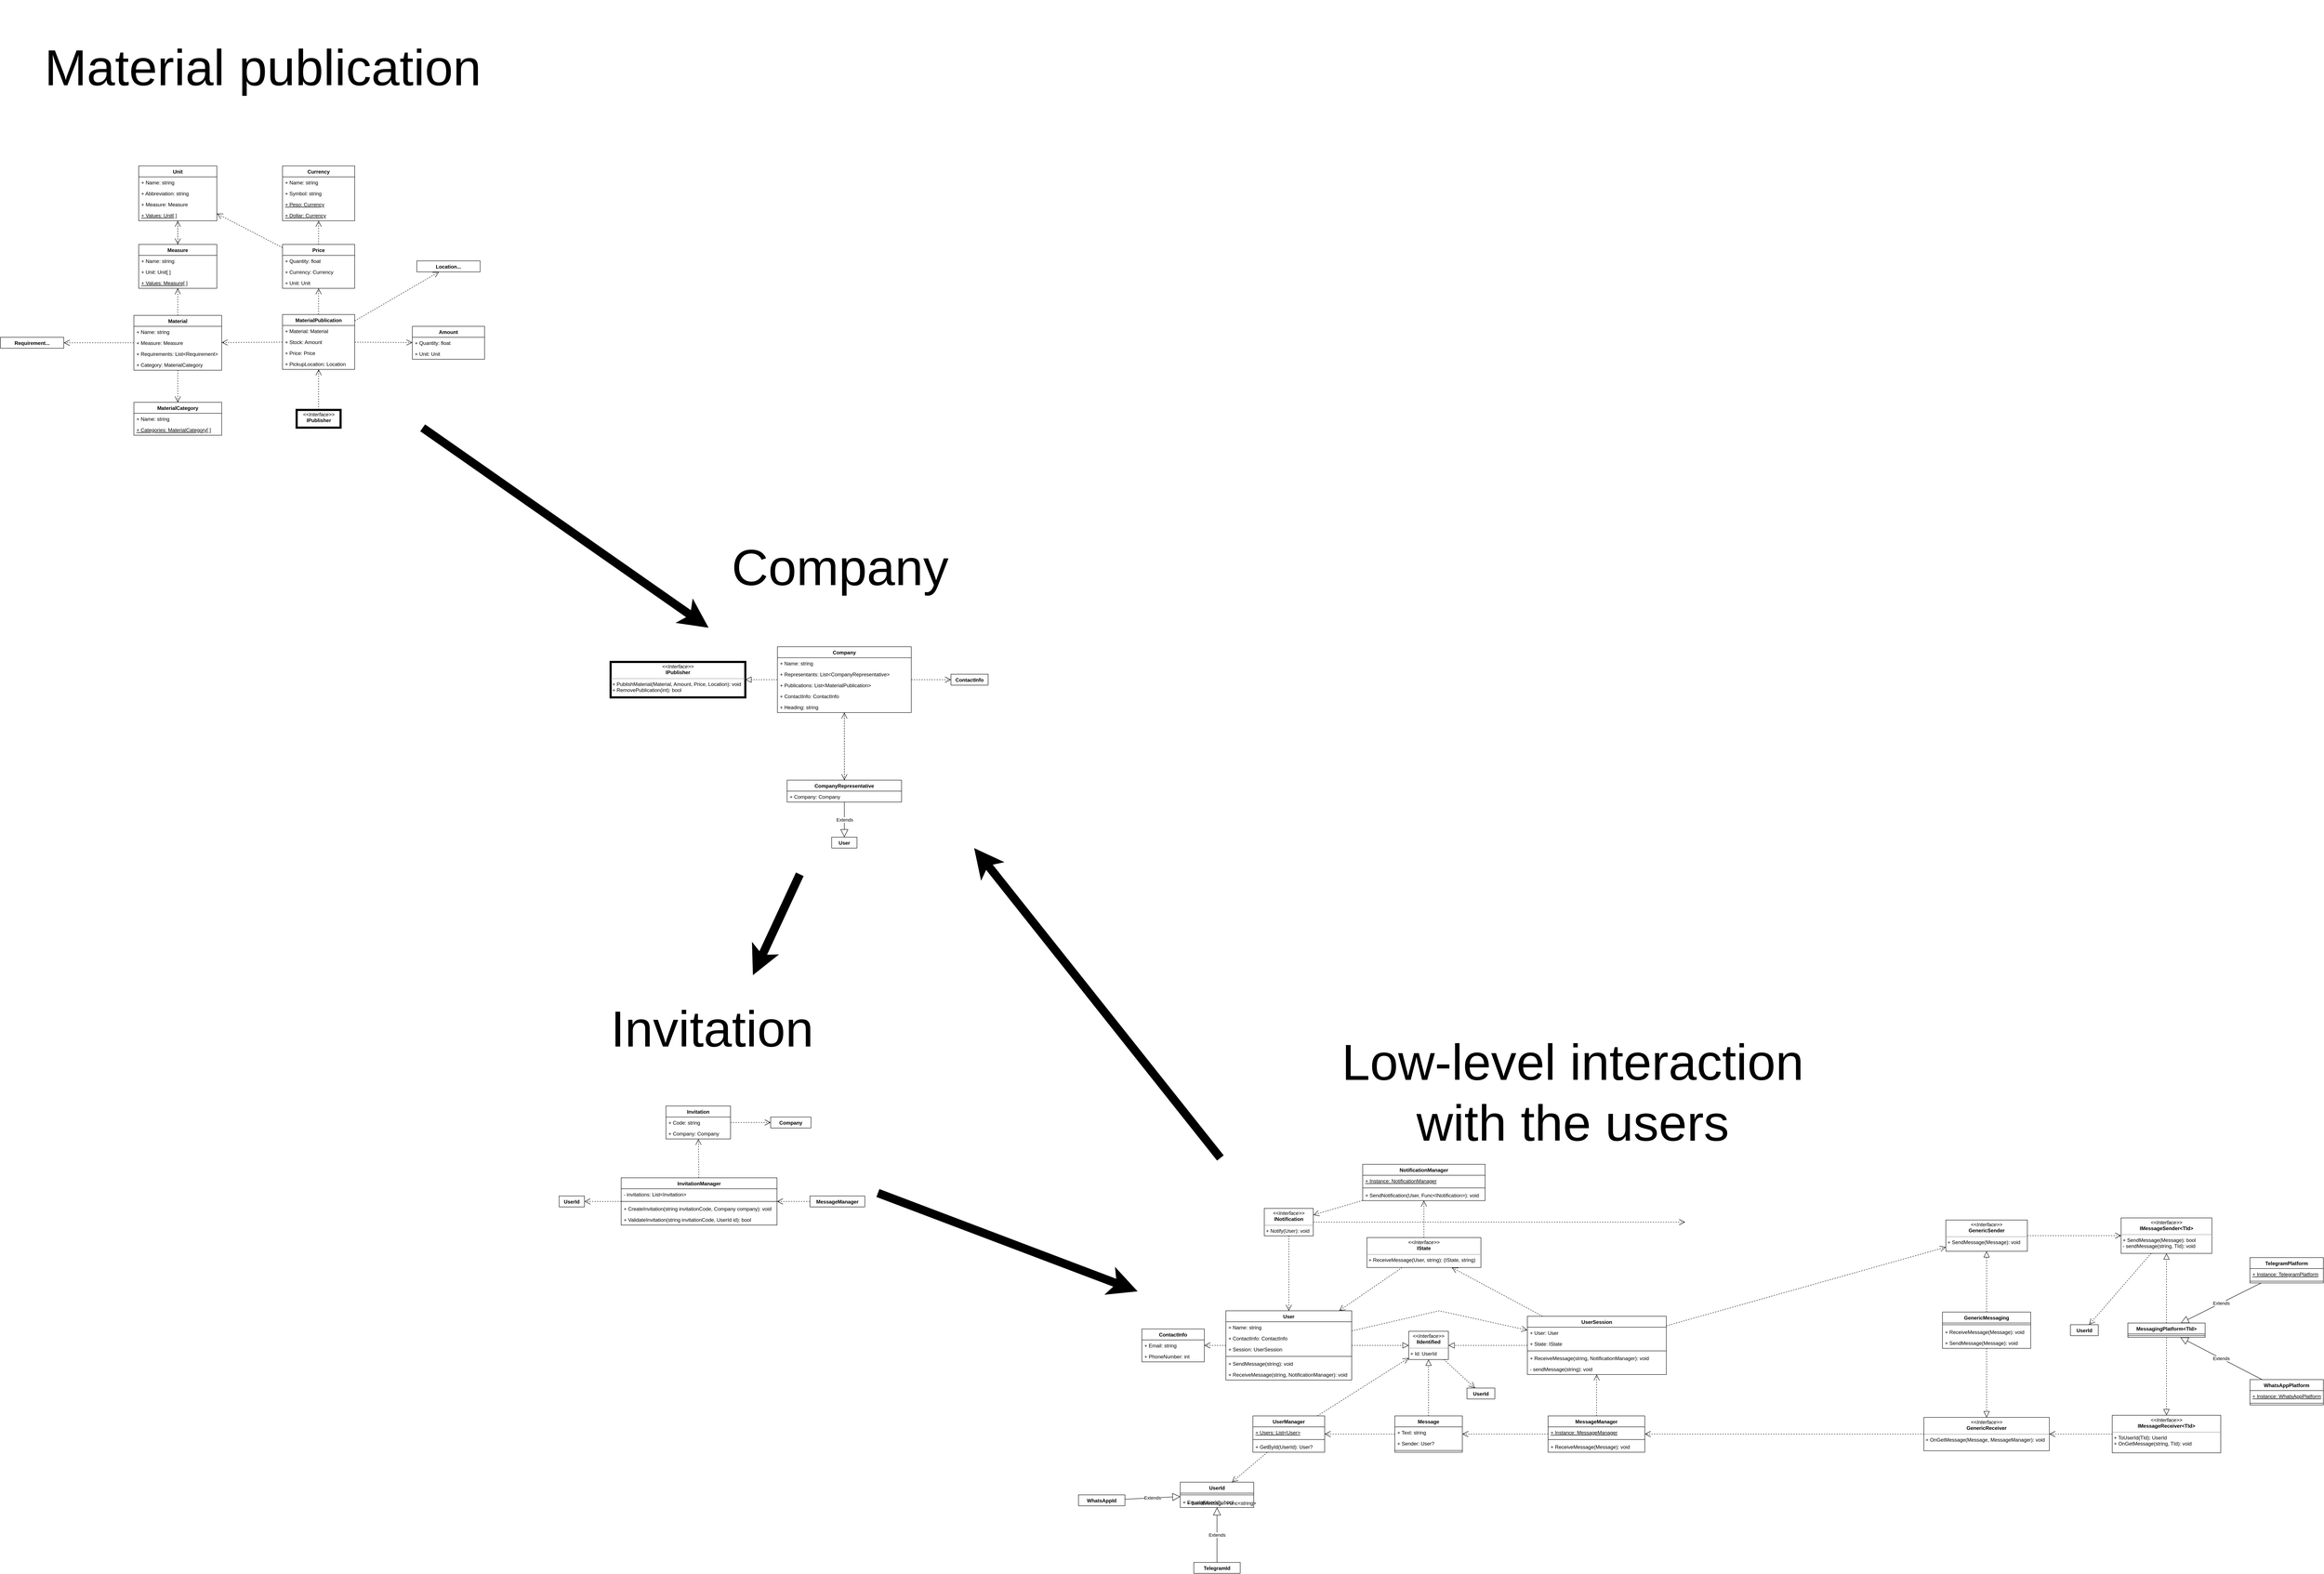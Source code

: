 <mxfile>
    <diagram id="C5RBs43oDa-KdzZeNtuy" name="Page-1">
        <mxGraphModel dx="3907" dy="3129" grid="0" gridSize="10" guides="1" tooltips="1" connect="1" arrows="1" fold="1" page="0" pageScale="1" pageWidth="827" pageHeight="1169" math="0" shadow="0">
            <root>
                <mxCell id="WIyWlLk6GJQsqaUBKTNV-0"/>
                <mxCell id="WIyWlLk6GJQsqaUBKTNV-1" parent="WIyWlLk6GJQsqaUBKTNV-0"/>
                <mxCell id="SNIHwiunDkbFm7c5sR0U-5" value="User" style="swimlane;fontStyle=1;align=center;verticalAlign=top;childLayout=stackLayout;horizontal=1;startSize=26;horizontalStack=0;resizeParent=1;resizeParentMax=0;resizeLast=0;collapsible=1;marginBottom=0;fillColor=#FFFFFF;fontColor=#000000;" parent="WIyWlLk6GJQsqaUBKTNV-1" vertex="1">
                    <mxGeometry x="-141" y="477" width="298" height="164" as="geometry">
                        <mxRectangle x="80" y="60" width="60" height="26" as="alternateBounds"/>
                    </mxGeometry>
                </mxCell>
                <mxCell id="SNIHwiunDkbFm7c5sR0U-9" value="+ Name: string" style="text;strokeColor=none;align=left;verticalAlign=top;spacingLeft=4;spacingRight=4;overflow=hidden;rotatable=0;points=[[0,0.5],[1,0.5]];portConstraint=eastwest;fillColor=none;" parent="SNIHwiunDkbFm7c5sR0U-5" vertex="1">
                    <mxGeometry y="26" width="298" height="26" as="geometry"/>
                </mxCell>
                <mxCell id="285" value="+ ContactInfo: ContactInfo" style="text;strokeColor=none;align=left;verticalAlign=top;spacingLeft=4;spacingRight=4;overflow=hidden;rotatable=0;points=[[0,0.5],[1,0.5]];portConstraint=eastwest;fillColor=none;" vertex="1" parent="SNIHwiunDkbFm7c5sR0U-5">
                    <mxGeometry y="52" width="298" height="26" as="geometry"/>
                </mxCell>
                <mxCell id="Xsf8VFBO3j0tMAS3_5td-28" value="+ Session: UserSession" style="text;strokeColor=none;align=left;verticalAlign=top;spacingLeft=4;spacingRight=4;overflow=hidden;rotatable=0;points=[[0,0.5],[1,0.5]];portConstraint=eastwest;fillColor=none;" parent="SNIHwiunDkbFm7c5sR0U-5" vertex="1">
                    <mxGeometry y="78" width="298" height="26" as="geometry"/>
                </mxCell>
                <mxCell id="SNIHwiunDkbFm7c5sR0U-7" value="" style="line;strokeWidth=1;align=left;verticalAlign=middle;spacingTop=-1;spacingLeft=3;spacingRight=3;rotatable=0;labelPosition=right;points=[];portConstraint=eastwest;fillColor=none;" parent="SNIHwiunDkbFm7c5sR0U-5" vertex="1">
                    <mxGeometry y="104" width="298" height="8" as="geometry"/>
                </mxCell>
                <mxCell id="0" value="+ SendMessage(string): void" style="text;strokeColor=none;align=left;verticalAlign=top;spacingLeft=4;spacingRight=4;overflow=hidden;rotatable=0;points=[[0,0.5],[1,0.5]];portConstraint=eastwest;fillColor=none;" parent="SNIHwiunDkbFm7c5sR0U-5" vertex="1">
                    <mxGeometry y="112" width="298" height="26" as="geometry"/>
                </mxCell>
                <mxCell id="332" value="+ ReceiveMessage(string, NotificationManager): void" style="text;strokeColor=none;align=left;verticalAlign=top;spacingLeft=4;spacingRight=4;overflow=hidden;rotatable=0;points=[[0,0.5],[1,0.5]];portConstraint=eastwest;fillColor=none;" vertex="1" parent="SNIHwiunDkbFm7c5sR0U-5">
                    <mxGeometry y="138" width="298" height="26" as="geometry"/>
                </mxCell>
                <mxCell id="SNIHwiunDkbFm7c5sR0U-15" value="UserSession" style="swimlane;fontStyle=1;align=center;verticalAlign=top;childLayout=stackLayout;horizontal=1;startSize=26;horizontalStack=0;resizeParent=1;resizeParentMax=0;resizeLast=0;collapsible=1;marginBottom=0;fillColor=#FFFFFF;fontColor=#000000;" parent="WIyWlLk6GJQsqaUBKTNV-1" vertex="1">
                    <mxGeometry x="573" y="490" width="329" height="138" as="geometry">
                        <mxRectangle x="684" y="-24" width="110" height="26" as="alternateBounds"/>
                    </mxGeometry>
                </mxCell>
                <mxCell id="SNIHwiunDkbFm7c5sR0U-16" value="+ User: User" style="text;strokeColor=none;align=left;verticalAlign=top;spacingLeft=4;spacingRight=4;overflow=hidden;rotatable=0;points=[[0,0.5],[1,0.5]];portConstraint=eastwest;fillColor=none;" parent="SNIHwiunDkbFm7c5sR0U-15" vertex="1">
                    <mxGeometry y="26" width="329" height="26" as="geometry"/>
                </mxCell>
                <mxCell id="Xsf8VFBO3j0tMAS3_5td-1" value="+ State: IState" style="text;strokeColor=none;align=left;verticalAlign=top;spacingLeft=4;spacingRight=4;overflow=hidden;rotatable=0;points=[[0,0.5],[1,0.5]];portConstraint=eastwest;fillColor=none;" parent="SNIHwiunDkbFm7c5sR0U-15" vertex="1">
                    <mxGeometry y="52" width="329" height="26" as="geometry"/>
                </mxCell>
                <mxCell id="SNIHwiunDkbFm7c5sR0U-17" value="" style="line;strokeWidth=1;align=left;verticalAlign=middle;spacingTop=-1;spacingLeft=3;spacingRight=3;rotatable=0;labelPosition=right;points=[];portConstraint=eastwest;fillColor=none;" parent="SNIHwiunDkbFm7c5sR0U-15" vertex="1">
                    <mxGeometry y="78" width="329" height="8" as="geometry"/>
                </mxCell>
                <mxCell id="SNIHwiunDkbFm7c5sR0U-18" value="+ ReceiveMessage(string, NotificationManager): void" style="text;strokeColor=none;align=left;verticalAlign=top;spacingLeft=4;spacingRight=4;overflow=hidden;rotatable=0;points=[[0,0.5],[1,0.5]];portConstraint=eastwest;fillColor=none;" parent="SNIHwiunDkbFm7c5sR0U-15" vertex="1">
                    <mxGeometry y="86" width="329" height="26" as="geometry"/>
                </mxCell>
                <mxCell id="333" value="- sendMessage(string): void" style="text;strokeColor=none;align=left;verticalAlign=top;spacingLeft=4;spacingRight=4;overflow=hidden;rotatable=0;points=[[0,0.5],[1,0.5]];portConstraint=eastwest;fillColor=none;" vertex="1" parent="SNIHwiunDkbFm7c5sR0U-15">
                    <mxGeometry y="112" width="329" height="26" as="geometry"/>
                </mxCell>
                <mxCell id="SNIHwiunDkbFm7c5sR0U-23" value="NotificationManager" style="swimlane;fontStyle=1;align=center;verticalAlign=top;childLayout=stackLayout;horizontal=1;startSize=26;horizontalStack=0;resizeParent=1;resizeParentMax=0;resizeLast=0;collapsible=1;marginBottom=0;fillColor=#FFFFFF;fontColor=#000000;" parent="WIyWlLk6GJQsqaUBKTNV-1" vertex="1">
                    <mxGeometry x="183" y="130" width="290" height="86" as="geometry">
                        <mxRectangle x="530" y="280" width="150" height="26" as="alternateBounds"/>
                    </mxGeometry>
                </mxCell>
                <mxCell id="SNIHwiunDkbFm7c5sR0U-26" value="+ Instance: NotificationManager" style="text;strokeColor=none;align=left;verticalAlign=top;spacingLeft=4;spacingRight=4;overflow=hidden;rotatable=0;points=[[0,0.5],[1,0.5]];portConstraint=eastwest;fillColor=none;fontStyle=4" parent="SNIHwiunDkbFm7c5sR0U-23" vertex="1">
                    <mxGeometry y="26" width="290" height="26" as="geometry"/>
                </mxCell>
                <mxCell id="SNIHwiunDkbFm7c5sR0U-25" value="" style="line;strokeWidth=1;align=left;verticalAlign=middle;spacingTop=-1;spacingLeft=3;spacingRight=3;rotatable=0;labelPosition=right;points=[];portConstraint=eastwest;fillColor=none;" parent="SNIHwiunDkbFm7c5sR0U-23" vertex="1">
                    <mxGeometry y="52" width="290" height="8" as="geometry"/>
                </mxCell>
                <mxCell id="Xsf8VFBO3j0tMAS3_5td-30" value="+ SendNotification(User, Func&lt;INotification&gt;): void" style="text;strokeColor=none;align=left;verticalAlign=top;spacingLeft=4;spacingRight=4;overflow=hidden;rotatable=0;points=[[0,0.5],[1,0.5]];portConstraint=eastwest;fillColor=none;" parent="SNIHwiunDkbFm7c5sR0U-23" vertex="1">
                    <mxGeometry y="60" width="290" height="26" as="geometry"/>
                </mxCell>
                <mxCell id="Xsf8VFBO3j0tMAS3_5td-4" value="" style="endArrow=open;endSize=12;dashed=1;html=1;rounded=0;" parent="WIyWlLk6GJQsqaUBKTNV-1" source="SNIHwiunDkbFm7c5sR0U-15" target="35" edge="1">
                    <mxGeometry x="0.004" y="105" width="160" relative="1" as="geometry">
                        <mxPoint x="238" y="797" as="sourcePoint"/>
                        <mxPoint x="528" y="559" as="targetPoint"/>
                        <mxPoint as="offset"/>
                    </mxGeometry>
                </mxCell>
                <mxCell id="Xsf8VFBO3j0tMAS3_5td-5" value="" style="endArrow=open;endSize=12;dashed=1;html=1;rounded=0;" parent="WIyWlLk6GJQsqaUBKTNV-1" source="35" target="SNIHwiunDkbFm7c5sR0U-23" edge="1">
                    <mxGeometry x="0.004" y="105" width="160" relative="1" as="geometry">
                        <mxPoint x="328" y="309" as="sourcePoint"/>
                        <mxPoint x="91.65" y="727" as="targetPoint"/>
                        <mxPoint as="offset"/>
                    </mxGeometry>
                </mxCell>
                <mxCell id="Xsf8VFBO3j0tMAS3_5td-7" value="" style="endArrow=open;endSize=12;dashed=1;html=1;rounded=0;" parent="WIyWlLk6GJQsqaUBKTNV-1" source="SNIHwiunDkbFm7c5sR0U-23" target="33" edge="1">
                    <mxGeometry x="0.004" y="105" width="160" relative="1" as="geometry">
                        <mxPoint x="298" y="977" as="sourcePoint"/>
                        <mxPoint x="88.0" y="393" as="targetPoint"/>
                        <mxPoint as="offset"/>
                    </mxGeometry>
                </mxCell>
                <mxCell id="Xsf8VFBO3j0tMAS3_5td-24" value="" style="endArrow=open;endSize=12;dashed=1;html=1;rounded=0;" parent="WIyWlLk6GJQsqaUBKTNV-1" source="309" target="262" edge="1">
                    <mxGeometry x="0.004" y="105" width="160" relative="1" as="geometry">
                        <mxPoint x="1165.0" y="769" as="sourcePoint"/>
                        <mxPoint x="840" y="770.288" as="targetPoint"/>
                        <mxPoint as="offset"/>
                    </mxGeometry>
                </mxCell>
                <mxCell id="Xsf8VFBO3j0tMAS3_5td-25" value="" style="endArrow=open;endSize=12;dashed=1;html=1;rounded=0;" parent="WIyWlLk6GJQsqaUBKTNV-1" source="262" target="270" edge="1">
                    <mxGeometry x="0.004" y="105" width="160" relative="1" as="geometry">
                        <mxPoint x="633" y="769" as="sourcePoint"/>
                        <mxPoint x="385.0" y="769" as="targetPoint"/>
                        <mxPoint as="offset"/>
                    </mxGeometry>
                </mxCell>
                <mxCell id="Xsf8VFBO3j0tMAS3_5td-29" value="" style="endArrow=open;endSize=12;dashed=1;html=1;rounded=0;" parent="WIyWlLk6GJQsqaUBKTNV-1" source="33" target="SNIHwiunDkbFm7c5sR0U-5" edge="1">
                    <mxGeometry x="0.004" y="105" width="160" relative="1" as="geometry">
                        <mxPoint x="8" y="423" as="sourcePoint"/>
                        <mxPoint x="218" y="697" as="targetPoint"/>
                        <mxPoint as="offset"/>
                    </mxGeometry>
                </mxCell>
                <mxCell id="Xsf8VFBO3j0tMAS3_5td-31" value="" style="endArrow=open;endSize=12;dashed=1;html=1;rounded=0;" parent="WIyWlLk6GJQsqaUBKTNV-1" source="35" target="SNIHwiunDkbFm7c5sR0U-5" edge="1">
                    <mxGeometry x="0.004" y="105" width="160" relative="1" as="geometry">
                        <mxPoint x="128" y="559" as="sourcePoint"/>
                        <mxPoint x="158" y="577" as="targetPoint"/>
                        <mxPoint as="offset"/>
                    </mxGeometry>
                </mxCell>
                <mxCell id="4" value="UserId" style="swimlane;fontStyle=1;align=center;verticalAlign=top;childLayout=stackLayout;horizontal=1;startSize=26;horizontalStack=0;resizeParent=1;resizeParentMax=0;resizeLast=0;collapsible=1;marginBottom=0;fillColor=#FFFFFF;fontColor=#000000;" parent="WIyWlLk6GJQsqaUBKTNV-1" vertex="1">
                    <mxGeometry x="-249" y="883" width="174" height="60" as="geometry">
                        <mxRectangle x="33" y="155" width="60" height="26" as="alternateBounds"/>
                    </mxGeometry>
                </mxCell>
                <mxCell id="9" value="" style="line;strokeWidth=1;align=left;verticalAlign=middle;spacingTop=-1;spacingLeft=3;spacingRight=3;rotatable=0;labelPosition=right;points=[];portConstraint=eastwest;fillColor=none;" parent="4" vertex="1">
                    <mxGeometry y="26" width="174" height="8" as="geometry"/>
                </mxCell>
                <mxCell id="56" value="+ Equals(UserId): bool" style="text;strokeColor=none;align=left;verticalAlign=top;spacingLeft=4;spacingRight=4;overflow=hidden;rotatable=0;points=[[0,0.5],[1,0.5]];portConstraint=eastwest;fontStyle=0;fillColor=none;" parent="4" vertex="1">
                    <mxGeometry y="34" width="174" height="26" as="geometry"/>
                </mxCell>
                <mxCell id="13" value="" style="endArrow=open;endSize=12;dashed=1;html=1;rounded=0;" parent="WIyWlLk6GJQsqaUBKTNV-1" source="270" target="278" edge="1">
                    <mxGeometry x="0.004" y="105" width="160" relative="1" as="geometry">
                        <mxPoint x="271" y="769" as="sourcePoint"/>
                        <mxPoint x="328" y="786" as="targetPoint"/>
                        <mxPoint as="offset"/>
                    </mxGeometry>
                </mxCell>
                <mxCell id="14" value="" style="endArrow=open;endSize=12;dashed=1;html=1;rounded=0;" parent="WIyWlLk6GJQsqaUBKTNV-1" source="262" target="SNIHwiunDkbFm7c5sR0U-15" edge="1">
                    <mxGeometry x="0.004" y="105" width="160" relative="1" as="geometry">
                        <mxPoint x="736.5" y="736" as="sourcePoint"/>
                        <mxPoint x="612" y="668" as="targetPoint"/>
                        <mxPoint as="offset"/>
                    </mxGeometry>
                </mxCell>
                <mxCell id="30" value="" style="endArrow=block;dashed=1;endFill=0;endSize=12;html=1;" parent="WIyWlLk6GJQsqaUBKTNV-1" source="297" target="307" edge="1">
                    <mxGeometry width="160" relative="1" as="geometry">
                        <mxPoint x="2080" y="516" as="sourcePoint"/>
                        <mxPoint x="1313.5" y="729.5" as="targetPoint"/>
                    </mxGeometry>
                </mxCell>
                <mxCell id="31" value="" style="endArrow=block;dashed=1;endFill=0;endSize=12;html=1;" parent="WIyWlLk6GJQsqaUBKTNV-1" source="297" target="308" edge="1">
                    <mxGeometry width="160" relative="1" as="geometry">
                        <mxPoint x="1279.824" y="381.0" as="sourcePoint"/>
                        <mxPoint x="1121.351" y="301.0" as="targetPoint"/>
                    </mxGeometry>
                </mxCell>
                <mxCell id="33" value="&lt;p style=&quot;margin: 0px ; margin-top: 4px ; text-align: center&quot;&gt;&lt;i&gt;&amp;lt;&amp;lt;Interface&amp;gt;&amp;gt;&lt;/i&gt;&lt;br&gt;&lt;b&gt;INotification&lt;/b&gt;&lt;/p&gt;&lt;hr size=&quot;1&quot;&gt;&lt;p style=&quot;margin: 0px ; margin-left: 4px&quot;&gt;&lt;/p&gt;&lt;p style=&quot;margin: 0px ; margin-left: 4px&quot;&gt;+ Notify(User): void&lt;/p&gt;" style="verticalAlign=top;align=left;overflow=fill;fontSize=12;fontFamily=Helvetica;html=1;" parent="WIyWlLk6GJQsqaUBKTNV-1" vertex="1">
                    <mxGeometry x="-50" y="234.5" width="116" height="65" as="geometry"/>
                </mxCell>
                <mxCell id="35" value="&lt;p style=&quot;margin: 0px ; margin-top: 4px ; text-align: center&quot;&gt;&lt;i&gt;&amp;lt;&amp;lt;Interface&amp;gt;&amp;gt;&lt;/i&gt;&lt;br&gt;&lt;b&gt;IState&lt;/b&gt;&lt;/p&gt;&lt;hr size=&quot;1&quot;&gt;&lt;p style=&quot;margin: 0px ; margin-left: 4px&quot;&gt;&lt;/p&gt;&lt;p style=&quot;margin: 0px ; margin-left: 4px&quot;&gt;+ ReceiveMessage(User, string): (IState, string)&lt;/p&gt;&lt;br&gt;&lt;p style=&quot;margin: 0px 0px 0px 4px&quot;&gt;&lt;/p&gt;&lt;p style=&quot;margin: 0px 0px 0px 4px&quot;&gt;&lt;/p&gt;&lt;p style=&quot;margin: 0px 0px 0px 4px&quot;&gt;&lt;/p&gt;&lt;p style=&quot;margin: 0px 0px 0px 4px&quot;&gt;&lt;/p&gt;&lt;p style=&quot;margin: 0px 0px 0px 4px&quot;&gt;&lt;/p&gt;&lt;p style=&quot;margin: 0px 0px 0px 4px&quot;&gt;&lt;/p&gt;" style="verticalAlign=top;align=left;overflow=fill;fontSize=12;fontFamily=Helvetica;html=1;" parent="WIyWlLk6GJQsqaUBKTNV-1" vertex="1">
                    <mxGeometry x="193" y="303.5" width="270" height="71" as="geometry"/>
                </mxCell>
                <mxCell id="41" value="UserId" style="swimlane;fontStyle=1;align=center;verticalAlign=top;childLayout=stackLayout;horizontal=1;startSize=26;horizontalStack=0;resizeParent=1;resizeParentMax=0;resizeLast=0;collapsible=1;marginBottom=0;fillColor=#FFFFFF;fontColor=#000000;" parent="WIyWlLk6GJQsqaUBKTNV-1" vertex="1" collapsed="1">
                    <mxGeometry x="430" y="660" width="66" height="26" as="geometry">
                        <mxRectangle x="1511" y="-136" width="181" height="112" as="alternateBounds"/>
                    </mxGeometry>
                </mxCell>
                <mxCell id="59" value="Extends" style="endArrow=block;endSize=16;endFill=0;html=1;" parent="WIyWlLk6GJQsqaUBKTNV-1" source="60" target="4" edge="1">
                    <mxGeometry width="160" relative="1" as="geometry">
                        <mxPoint x="-424" y="984" as="sourcePoint"/>
                        <mxPoint x="-264" y="984" as="targetPoint"/>
                    </mxGeometry>
                </mxCell>
                <mxCell id="60" value="WhatsAppId" style="swimlane;fontStyle=1;align=center;verticalAlign=top;childLayout=stackLayout;horizontal=1;startSize=26;horizontalStack=0;resizeParent=1;resizeParentMax=0;resizeLast=0;collapsible=1;marginBottom=0;fillColor=#FFFFFF;fontColor=#000000;" parent="WIyWlLk6GJQsqaUBKTNV-1" vertex="1" collapsed="1">
                    <mxGeometry x="-490" y="913" width="110" height="26" as="geometry">
                        <mxRectangle x="-235" y="65" width="174" height="34" as="alternateBounds"/>
                    </mxGeometry>
                </mxCell>
                <mxCell id="62" value="" style="line;strokeWidth=1;align=left;verticalAlign=middle;spacingTop=-1;spacingLeft=3;spacingRight=3;rotatable=0;labelPosition=right;points=[];portConstraint=eastwest;fillColor=none;" parent="60" vertex="1">
                    <mxGeometry y="26" width="110" height="8" as="geometry"/>
                </mxCell>
                <mxCell id="65" value="TelegramId" style="swimlane;fontStyle=1;align=center;verticalAlign=top;childLayout=stackLayout;horizontal=1;startSize=26;horizontalStack=0;resizeParent=1;resizeParentMax=0;resizeLast=0;collapsible=1;marginBottom=0;fillColor=#FFFFFF;fontColor=#000000;" parent="WIyWlLk6GJQsqaUBKTNV-1" vertex="1" collapsed="1">
                    <mxGeometry x="-217" y="1073" width="110" height="26" as="geometry">
                        <mxRectangle x="-235" y="65" width="174" height="34" as="alternateBounds"/>
                    </mxGeometry>
                </mxCell>
                <mxCell id="66" value="" style="line;strokeWidth=1;align=left;verticalAlign=middle;spacingTop=-1;spacingLeft=3;spacingRight=3;rotatable=0;labelPosition=right;points=[];portConstraint=eastwest;fillColor=none;" parent="65" vertex="1">
                    <mxGeometry y="26" width="110" height="8" as="geometry"/>
                </mxCell>
                <mxCell id="67" value="Extends" style="endArrow=block;endSize=16;endFill=0;html=1;" parent="WIyWlLk6GJQsqaUBKTNV-1" source="65" target="4" edge="1">
                    <mxGeometry width="160" relative="1" as="geometry">
                        <mxPoint x="-359" y="937.463" as="sourcePoint"/>
                        <mxPoint x="-239" y="912.293" as="targetPoint"/>
                    </mxGeometry>
                </mxCell>
                <mxCell id="79" value="" style="endArrow=open;endSize=12;dashed=1;html=1;rounded=0;" parent="WIyWlLk6GJQsqaUBKTNV-1" source="33" edge="1">
                    <mxGeometry x="0.004" y="105" width="160" relative="1" as="geometry">
                        <mxPoint x="18" y="309.5" as="sourcePoint"/>
                        <mxPoint x="946.5" y="267.0" as="targetPoint"/>
                        <mxPoint as="offset"/>
                    </mxGeometry>
                </mxCell>
                <mxCell id="87" value="UserId" style="swimlane;fontStyle=1;align=center;verticalAlign=top;childLayout=stackLayout;horizontal=1;startSize=26;horizontalStack=0;resizeParent=1;resizeParentMax=0;resizeLast=0;collapsible=1;marginBottom=0;fillColor=#FFFFFF;fontColor=#000000;" parent="WIyWlLk6GJQsqaUBKTNV-1" vertex="1" collapsed="1">
                    <mxGeometry x="-1720" y="205" width="60" height="26" as="geometry">
                        <mxRectangle x="2" y="-422" width="170" height="34" as="alternateBounds"/>
                    </mxGeometry>
                </mxCell>
                <mxCell id="94" value="Invitation" style="swimlane;fontStyle=1;align=center;verticalAlign=top;childLayout=stackLayout;horizontal=1;startSize=26;horizontalStack=0;resizeParent=1;resizeParentMax=0;resizeLast=0;collapsible=1;marginBottom=0;fillColor=#FFFFFF;fontColor=#000000;" parent="WIyWlLk6GJQsqaUBKTNV-1" vertex="1">
                    <mxGeometry x="-1467" y="-8" width="153" height="78" as="geometry">
                        <mxRectangle x="530" y="280" width="150" height="26" as="alternateBounds"/>
                    </mxGeometry>
                </mxCell>
                <mxCell id="95" value="+ Code: string" style="text;strokeColor=none;align=left;verticalAlign=top;spacingLeft=4;spacingRight=4;overflow=hidden;rotatable=0;points=[[0,0.5],[1,0.5]];portConstraint=eastwest;fillColor=none;fontStyle=0" parent="94" vertex="1">
                    <mxGeometry y="26" width="153" height="26" as="geometry"/>
                </mxCell>
                <mxCell id="98" value="+ Company: Company" style="text;strokeColor=none;align=left;verticalAlign=top;spacingLeft=4;spacingRight=4;overflow=hidden;rotatable=0;points=[[0,0.5],[1,0.5]];portConstraint=eastwest;fillColor=none;fontStyle=0" parent="94" vertex="1">
                    <mxGeometry y="52" width="153" height="26" as="geometry"/>
                </mxCell>
                <mxCell id="99" value="InvitationManager" style="swimlane;fontStyle=1;align=center;verticalAlign=top;childLayout=stackLayout;horizontal=1;startSize=26;horizontalStack=0;resizeParent=1;resizeParentMax=0;resizeLast=0;collapsible=1;marginBottom=0;fillColor=#FFFFFF;fontColor=#000000;" parent="WIyWlLk6GJQsqaUBKTNV-1" vertex="1">
                    <mxGeometry x="-1573" y="162" width="369" height="112" as="geometry">
                        <mxRectangle x="136" y="-452" width="150" height="26" as="alternateBounds"/>
                    </mxGeometry>
                </mxCell>
                <mxCell id="100" value="- invitations: List&lt;Invitation&gt;" style="text;strokeColor=none;align=left;verticalAlign=top;spacingLeft=4;spacingRight=4;overflow=hidden;rotatable=0;points=[[0,0.5],[1,0.5]];portConstraint=eastwest;fillColor=none;fontStyle=0" parent="99" vertex="1">
                    <mxGeometry y="26" width="369" height="26" as="geometry"/>
                </mxCell>
                <mxCell id="96" value="" style="line;strokeWidth=1;align=left;verticalAlign=middle;spacingTop=-1;spacingLeft=3;spacingRight=3;rotatable=0;labelPosition=right;points=[];portConstraint=eastwest;fillColor=none;" parent="99" vertex="1">
                    <mxGeometry y="52" width="369" height="8" as="geometry"/>
                </mxCell>
                <mxCell id="101" value="+ CreateInvitation(string invitationCode, Company company): void" style="text;strokeColor=none;align=left;verticalAlign=top;spacingLeft=4;spacingRight=4;overflow=hidden;rotatable=0;points=[[0,0.5],[1,0.5]];portConstraint=eastwest;fillColor=none;fontStyle=0" parent="99" vertex="1">
                    <mxGeometry y="60" width="369" height="26" as="geometry"/>
                </mxCell>
                <mxCell id="106" value="+ ValidateInvitation(string invitationCode, UserId id): bool" style="text;strokeColor=none;align=left;verticalAlign=top;spacingLeft=4;spacingRight=4;overflow=hidden;rotatable=0;points=[[0,0.5],[1,0.5]];portConstraint=eastwest;fillColor=none;fontStyle=0" parent="99" vertex="1">
                    <mxGeometry y="86" width="369" height="26" as="geometry"/>
                </mxCell>
                <mxCell id="102" value="" style="endArrow=open;endSize=12;dashed=1;html=1;rounded=0;" parent="WIyWlLk6GJQsqaUBKTNV-1" source="99" target="87" edge="1">
                    <mxGeometry x="0.004" y="105" width="160" relative="1" as="geometry">
                        <mxPoint x="-1602" y="-9" as="sourcePoint"/>
                        <mxPoint x="-1672" y="32" as="targetPoint"/>
                        <mxPoint as="offset"/>
                    </mxGeometry>
                </mxCell>
                <mxCell id="103" value="" style="endArrow=open;endSize=12;dashed=1;html=1;rounded=0;" parent="WIyWlLk6GJQsqaUBKTNV-1" source="99" target="94" edge="1">
                    <mxGeometry x="0.004" y="105" width="160" relative="1" as="geometry">
                        <mxPoint x="-1565" y="-10" as="sourcePoint"/>
                        <mxPoint x="-1411" y="-134" as="targetPoint"/>
                        <mxPoint as="offset"/>
                    </mxGeometry>
                </mxCell>
                <mxCell id="108" value="Company" style="swimlane;fontStyle=1;align=center;verticalAlign=top;childLayout=stackLayout;horizontal=1;startSize=26;horizontalStack=0;resizeParent=1;resizeParentMax=0;resizeLast=0;collapsible=1;marginBottom=0;fillColor=#FFFFFF;fontColor=#000000;" parent="WIyWlLk6GJQsqaUBKTNV-1" vertex="1">
                    <mxGeometry x="-1203" y="-1096" width="317" height="156" as="geometry">
                        <mxRectangle x="530" y="280" width="150" height="26" as="alternateBounds"/>
                    </mxGeometry>
                </mxCell>
                <mxCell id="109" value="+ Name: string" style="text;strokeColor=none;align=left;verticalAlign=top;spacingLeft=4;spacingRight=4;overflow=hidden;rotatable=0;points=[[0,0.5],[1,0.5]];portConstraint=eastwest;fillColor=none;fontStyle=0" parent="108" vertex="1">
                    <mxGeometry y="26" width="317" height="26" as="geometry"/>
                </mxCell>
                <mxCell id="110" value="+ Representants: List&lt;CompanyRepresentative&gt;" style="text;strokeColor=none;align=left;verticalAlign=top;spacingLeft=4;spacingRight=4;overflow=hidden;rotatable=0;points=[[0,0.5],[1,0.5]];portConstraint=eastwest;fillColor=none;fontStyle=0" parent="108" vertex="1">
                    <mxGeometry y="52" width="317" height="26" as="geometry"/>
                </mxCell>
                <mxCell id="134" value="+ Publications: List&lt;MaterialPublication&gt;" style="text;strokeColor=none;align=left;verticalAlign=top;spacingLeft=4;spacingRight=4;overflow=hidden;rotatable=0;points=[[0,0.5],[1,0.5]];portConstraint=eastwest;fillColor=none;fontStyle=0" parent="108" vertex="1">
                    <mxGeometry y="78" width="317" height="26" as="geometry"/>
                </mxCell>
                <mxCell id="186" value="+ ContactInfo: ContactInfo" style="text;strokeColor=none;align=left;verticalAlign=top;spacingLeft=4;spacingRight=4;overflow=hidden;rotatable=0;points=[[0,0.5],[1,0.5]];portConstraint=eastwest;fillColor=none;fontStyle=0" parent="108" vertex="1">
                    <mxGeometry y="104" width="317" height="26" as="geometry"/>
                </mxCell>
                <mxCell id="242" value="+ Heading: string" style="text;strokeColor=none;align=left;verticalAlign=top;spacingLeft=4;spacingRight=4;overflow=hidden;rotatable=0;points=[[0,0.5],[1,0.5]];portConstraint=eastwest;fillColor=none;fontStyle=0" parent="108" vertex="1">
                    <mxGeometry y="130" width="317" height="26" as="geometry"/>
                </mxCell>
                <mxCell id="112" value="" style="endArrow=open;endSize=12;dashed=1;html=1;rounded=0;" parent="WIyWlLk6GJQsqaUBKTNV-1" source="94" target="234" edge="1">
                    <mxGeometry x="0.004" y="105" width="160" relative="1" as="geometry">
                        <mxPoint x="-1232" y="2" as="sourcePoint"/>
                        <mxPoint x="-1204" y="31.0" as="targetPoint"/>
                        <mxPoint as="offset"/>
                    </mxGeometry>
                </mxCell>
                <mxCell id="115" value="ContactInfo" style="swimlane;fontStyle=1;align=center;verticalAlign=top;childLayout=stackLayout;horizontal=1;startSize=26;horizontalStack=0;resizeParent=1;resizeParentMax=0;resizeLast=0;collapsible=1;marginBottom=0;fillColor=#FFFFFF;fontColor=#000000;" parent="WIyWlLk6GJQsqaUBKTNV-1" vertex="1" collapsed="1">
                    <mxGeometry x="-792" y="-1031" width="88" height="26" as="geometry">
                        <mxRectangle x="675" y="-873" width="148" height="78" as="alternateBounds"/>
                    </mxGeometry>
                </mxCell>
                <mxCell id="120" value="" style="endArrow=open;endSize=12;dashed=1;html=1;rounded=0;" parent="WIyWlLk6GJQsqaUBKTNV-1" source="108" target="115" edge="1">
                    <mxGeometry x="0.004" y="105" width="160" relative="1" as="geometry">
                        <mxPoint x="-1303" y="-1004" as="sourcePoint"/>
                        <mxPoint x="-894" y="-1127" as="targetPoint"/>
                        <mxPoint as="offset"/>
                    </mxGeometry>
                </mxCell>
                <mxCell id="121" value="CompanyRepresentative" style="swimlane;fontStyle=1;align=center;verticalAlign=top;childLayout=stackLayout;horizontal=1;startSize=26;horizontalStack=0;resizeParent=1;resizeParentMax=0;resizeLast=0;collapsible=1;marginBottom=0;fillColor=#FFFFFF;fontColor=#000000;" parent="WIyWlLk6GJQsqaUBKTNV-1" vertex="1">
                    <mxGeometry x="-1180" y="-780" width="271" height="52" as="geometry">
                        <mxRectangle x="530" y="280" width="150" height="26" as="alternateBounds"/>
                    </mxGeometry>
                </mxCell>
                <mxCell id="122" value="+ Company: Company" style="text;strokeColor=none;align=left;verticalAlign=top;spacingLeft=4;spacingRight=4;overflow=hidden;rotatable=0;points=[[0,0.5],[1,0.5]];portConstraint=eastwest;fillColor=none;fontStyle=0" parent="121" vertex="1">
                    <mxGeometry y="26" width="271" height="26" as="geometry"/>
                </mxCell>
                <mxCell id="125" value="User" style="swimlane;fontStyle=1;align=center;verticalAlign=top;childLayout=stackLayout;horizontal=1;startSize=26;horizontalStack=0;resizeParent=1;resizeParentMax=0;resizeLast=0;collapsible=1;marginBottom=0;fillColor=#FFFFFF;fontColor=#000000;" parent="WIyWlLk6GJQsqaUBKTNV-1" vertex="1" collapsed="1">
                    <mxGeometry x="-1074.5" y="-645" width="60" height="26" as="geometry">
                        <mxRectangle x="2" y="-422" width="170" height="34" as="alternateBounds"/>
                    </mxGeometry>
                </mxCell>
                <mxCell id="126" value="Extends" style="endArrow=block;endSize=16;endFill=0;html=1;" parent="WIyWlLk6GJQsqaUBKTNV-1" source="121" target="125" edge="1">
                    <mxGeometry width="160" relative="1" as="geometry">
                        <mxPoint x="-1138" y="-934" as="sourcePoint"/>
                        <mxPoint x="-978" y="-934" as="targetPoint"/>
                    </mxGeometry>
                </mxCell>
                <mxCell id="127" value="" style="endArrow=open;endSize=12;dashed=1;html=1;rounded=0;" parent="WIyWlLk6GJQsqaUBKTNV-1" source="108" target="121" edge="1">
                    <mxGeometry x="0.004" y="105" width="160" relative="1" as="geometry">
                        <mxPoint x="-899.0" y="-1104" as="sourcePoint"/>
                        <mxPoint x="-805" y="-1104" as="targetPoint"/>
                        <mxPoint as="offset"/>
                    </mxGeometry>
                </mxCell>
                <mxCell id="129" value="" style="endArrow=open;endSize=12;dashed=1;html=1;rounded=0;" parent="WIyWlLk6GJQsqaUBKTNV-1" source="121" target="108" edge="1">
                    <mxGeometry x="0.004" y="105" width="160" relative="1" as="geometry">
                        <mxPoint x="-1034.5" y="-1052" as="sourcePoint"/>
                        <mxPoint x="-1034.5" y="-1027" as="targetPoint"/>
                        <mxPoint as="offset"/>
                    </mxGeometry>
                </mxCell>
                <mxCell id="130" value="ContactInfo" style="swimlane;fontStyle=1;align=center;verticalAlign=top;childLayout=stackLayout;horizontal=1;startSize=26;horizontalStack=0;resizeParent=1;resizeParentMax=0;resizeLast=0;collapsible=1;marginBottom=0;fillColor=#FFFFFF;fontColor=#000000;" parent="WIyWlLk6GJQsqaUBKTNV-1" vertex="1">
                    <mxGeometry x="-340" y="520" width="148" height="78" as="geometry">
                        <mxRectangle x="-217" y="19" width="150" height="26" as="alternateBounds"/>
                    </mxGeometry>
                </mxCell>
                <mxCell id="117" value="+ Email: string" style="text;strokeColor=none;align=left;verticalAlign=top;spacingLeft=4;spacingRight=4;overflow=hidden;rotatable=0;points=[[0,0.5],[1,0.5]];portConstraint=eastwest;fillColor=none;fontStyle=0" parent="130" vertex="1">
                    <mxGeometry y="26" width="148" height="26" as="geometry"/>
                </mxCell>
                <mxCell id="116" value="+ PhoneNumber: int" style="text;strokeColor=none;align=left;verticalAlign=top;spacingLeft=4;spacingRight=4;overflow=hidden;rotatable=0;points=[[0,0.5],[1,0.5]];portConstraint=eastwest;fillColor=none;fontStyle=0" parent="130" vertex="1">
                    <mxGeometry y="52" width="148" height="26" as="geometry"/>
                </mxCell>
                <mxCell id="133" value="" style="endArrow=open;endSize=12;dashed=1;html=1;rounded=0;" parent="WIyWlLk6GJQsqaUBKTNV-1" source="SNIHwiunDkbFm7c5sR0U-5" target="130" edge="1">
                    <mxGeometry x="0.004" y="105" width="160" relative="1" as="geometry">
                        <mxPoint x="203" y="569" as="sourcePoint"/>
                        <mxPoint x="103" y="569" as="targetPoint"/>
                        <mxPoint as="offset"/>
                    </mxGeometry>
                </mxCell>
                <mxCell id="135" value="MaterialPublication" style="swimlane;fontStyle=1;align=center;verticalAlign=top;childLayout=stackLayout;horizontal=1;startSize=26;horizontalStack=0;resizeParent=1;resizeParentMax=0;resizeLast=0;collapsible=1;marginBottom=0;fillColor=#FFFFFF;fontColor=#000000;" parent="WIyWlLk6GJQsqaUBKTNV-1" vertex="1">
                    <mxGeometry x="-2375" y="-1883" width="171" height="130" as="geometry">
                        <mxRectangle x="530" y="280" width="150" height="26" as="alternateBounds"/>
                    </mxGeometry>
                </mxCell>
                <mxCell id="136" value="+ Material: Material" style="text;strokeColor=none;align=left;verticalAlign=top;spacingLeft=4;spacingRight=4;overflow=hidden;rotatable=0;points=[[0,0.5],[1,0.5]];portConstraint=eastwest;fillColor=none;fontStyle=0" parent="135" vertex="1">
                    <mxGeometry y="26" width="171" height="26" as="geometry"/>
                </mxCell>
                <mxCell id="139" value="+ Stock: Amount" style="text;strokeColor=none;align=left;verticalAlign=top;spacingLeft=4;spacingRight=4;overflow=hidden;rotatable=0;points=[[0,0.5],[1,0.5]];portConstraint=eastwest;fillColor=none;fontStyle=0" parent="135" vertex="1">
                    <mxGeometry y="52" width="171" height="26" as="geometry"/>
                </mxCell>
                <mxCell id="141" value="+ Price: Price" style="text;strokeColor=none;align=left;verticalAlign=top;spacingLeft=4;spacingRight=4;overflow=hidden;rotatable=0;points=[[0,0.5],[1,0.5]];portConstraint=eastwest;fillColor=none;fontStyle=0" parent="135" vertex="1">
                    <mxGeometry y="78" width="171" height="26" as="geometry"/>
                </mxCell>
                <mxCell id="138" value="+ PickupLocation: Location" style="text;strokeColor=none;align=left;verticalAlign=top;spacingLeft=4;spacingRight=4;overflow=hidden;rotatable=0;points=[[0,0.5],[1,0.5]];portConstraint=eastwest;fillColor=none;fontStyle=0" parent="135" vertex="1">
                    <mxGeometry y="104" width="171" height="26" as="geometry"/>
                </mxCell>
                <mxCell id="142" value="Material" style="swimlane;fontStyle=1;align=center;verticalAlign=top;childLayout=stackLayout;horizontal=1;startSize=26;horizontalStack=0;resizeParent=1;resizeParentMax=0;resizeLast=0;collapsible=1;marginBottom=0;fillColor=#FFFFFF;fontColor=#000000;" parent="WIyWlLk6GJQsqaUBKTNV-1" vertex="1">
                    <mxGeometry x="-2727" y="-1881" width="208" height="130" as="geometry">
                        <mxRectangle x="530" y="280" width="150" height="26" as="alternateBounds"/>
                    </mxGeometry>
                </mxCell>
                <mxCell id="143" value="+ Name: string" style="text;strokeColor=none;align=left;verticalAlign=top;spacingLeft=4;spacingRight=4;overflow=hidden;rotatable=0;points=[[0,0.5],[1,0.5]];portConstraint=eastwest;fillColor=none;fontStyle=0" parent="142" vertex="1">
                    <mxGeometry y="26" width="208" height="26" as="geometry"/>
                </mxCell>
                <mxCell id="147" value="+ Measure: Measure" style="text;strokeColor=none;align=left;verticalAlign=top;spacingLeft=4;spacingRight=4;overflow=hidden;rotatable=0;points=[[0,0.5],[1,0.5]];portConstraint=eastwest;fillColor=none;fontStyle=0" parent="142" vertex="1">
                    <mxGeometry y="52" width="208" height="26" as="geometry"/>
                </mxCell>
                <mxCell id="144" value="+ Requirements: List&lt;Requirement&gt;" style="text;strokeColor=none;align=left;verticalAlign=top;spacingLeft=4;spacingRight=4;overflow=hidden;rotatable=0;points=[[0,0.5],[1,0.5]];portConstraint=eastwest;fillColor=none;fontStyle=0" parent="142" vertex="1">
                    <mxGeometry y="78" width="208" height="26" as="geometry"/>
                </mxCell>
                <mxCell id="249" value="+ Category: MaterialCategory" style="text;strokeColor=none;align=left;verticalAlign=top;spacingLeft=4;spacingRight=4;overflow=hidden;rotatable=0;points=[[0,0.5],[1,0.5]];portConstraint=eastwest;fillColor=none;fontStyle=0" parent="142" vertex="1">
                    <mxGeometry y="104" width="208" height="26" as="geometry"/>
                </mxCell>
                <mxCell id="148" value="" style="endArrow=open;endSize=12;dashed=1;html=1;rounded=0;" parent="WIyWlLk6GJQsqaUBKTNV-1" source="135" target="142" edge="1">
                    <mxGeometry x="0.004" y="105" width="160" relative="1" as="geometry">
                        <mxPoint x="-2279.5" y="-1741" as="sourcePoint"/>
                        <mxPoint x="-2279.5" y="-1664" as="targetPoint"/>
                        <mxPoint as="offset"/>
                    </mxGeometry>
                </mxCell>
                <mxCell id="149" value="Amount" style="swimlane;fontStyle=1;align=center;verticalAlign=top;childLayout=stackLayout;horizontal=1;startSize=26;horizontalStack=0;resizeParent=1;resizeParentMax=0;resizeLast=0;collapsible=1;marginBottom=0;fillColor=#FFFFFF;fontColor=#000000;" parent="WIyWlLk6GJQsqaUBKTNV-1" vertex="1">
                    <mxGeometry x="-2067.5" y="-1855" width="171" height="78" as="geometry">
                        <mxRectangle x="530" y="280" width="150" height="26" as="alternateBounds"/>
                    </mxGeometry>
                </mxCell>
                <mxCell id="150" value="+ Quantity: float" style="text;strokeColor=none;align=left;verticalAlign=top;spacingLeft=4;spacingRight=4;overflow=hidden;rotatable=0;points=[[0,0.5],[1,0.5]];portConstraint=eastwest;fillColor=none;fontStyle=0" parent="149" vertex="1">
                    <mxGeometry y="26" width="171" height="26" as="geometry"/>
                </mxCell>
                <mxCell id="151" value="+ Unit: Unit" style="text;strokeColor=none;align=left;verticalAlign=top;spacingLeft=4;spacingRight=4;overflow=hidden;rotatable=0;points=[[0,0.5],[1,0.5]];portConstraint=eastwest;fillColor=none;fontStyle=0" parent="149" vertex="1">
                    <mxGeometry y="52" width="171" height="26" as="geometry"/>
                </mxCell>
                <mxCell id="154" value="" style="endArrow=open;endSize=12;dashed=1;html=1;rounded=0;" parent="WIyWlLk6GJQsqaUBKTNV-1" source="135" target="149" edge="1">
                    <mxGeometry x="0.004" y="105" width="160" relative="1" as="geometry">
                        <mxPoint x="-2279.5" y="-1741" as="sourcePoint"/>
                        <mxPoint x="-2279.5" y="-1664" as="targetPoint"/>
                        <mxPoint as="offset"/>
                    </mxGeometry>
                </mxCell>
                <mxCell id="155" value="Price" style="swimlane;fontStyle=1;align=center;verticalAlign=top;childLayout=stackLayout;horizontal=1;startSize=26;horizontalStack=0;resizeParent=1;resizeParentMax=0;resizeLast=0;collapsible=1;marginBottom=0;fillColor=#FFFFFF;fontColor=#000000;" parent="WIyWlLk6GJQsqaUBKTNV-1" vertex="1">
                    <mxGeometry x="-2375" y="-2049" width="171" height="104" as="geometry">
                        <mxRectangle x="530" y="280" width="150" height="26" as="alternateBounds"/>
                    </mxGeometry>
                </mxCell>
                <mxCell id="156" value="+ Quantity: float" style="text;strokeColor=none;align=left;verticalAlign=top;spacingLeft=4;spacingRight=4;overflow=hidden;rotatable=0;points=[[0,0.5],[1,0.5]];portConstraint=eastwest;fillColor=none;fontStyle=0" parent="155" vertex="1">
                    <mxGeometry y="26" width="171" height="26" as="geometry"/>
                </mxCell>
                <mxCell id="157" value="+ Currency: Currency" style="text;strokeColor=none;align=left;verticalAlign=top;spacingLeft=4;spacingRight=4;overflow=hidden;rotatable=0;points=[[0,0.5],[1,0.5]];portConstraint=eastwest;fillColor=none;fontStyle=0" parent="155" vertex="1">
                    <mxGeometry y="52" width="171" height="26" as="geometry"/>
                </mxCell>
                <mxCell id="158" value="+ Unit: Unit" style="text;strokeColor=none;align=left;verticalAlign=top;spacingLeft=4;spacingRight=4;overflow=hidden;rotatable=0;points=[[0,0.5],[1,0.5]];portConstraint=eastwest;fillColor=none;fontStyle=0" parent="155" vertex="1">
                    <mxGeometry y="78" width="171" height="26" as="geometry"/>
                </mxCell>
                <mxCell id="159" value="" style="endArrow=open;endSize=12;dashed=1;html=1;rounded=0;" parent="WIyWlLk6GJQsqaUBKTNV-1" source="135" target="155" edge="1">
                    <mxGeometry x="0.004" y="105" width="160" relative="1" as="geometry">
                        <mxPoint x="-2194" y="-1807.444" as="sourcePoint"/>
                        <mxPoint x="-2057.5" y="-1806.556" as="targetPoint"/>
                        <mxPoint as="offset"/>
                    </mxGeometry>
                </mxCell>
                <mxCell id="160" value="Location..." style="swimlane;fontStyle=1;align=center;verticalAlign=top;childLayout=stackLayout;horizontal=1;startSize=26;horizontalStack=0;resizeParent=1;resizeParentMax=0;resizeLast=0;collapsible=1;marginBottom=0;fillColor=#FFFFFF;fontColor=#000000;" parent="WIyWlLk6GJQsqaUBKTNV-1" vertex="1" collapsed="1">
                    <mxGeometry x="-2057" y="-2010" width="150" height="26" as="geometry">
                        <mxRectangle x="667.5" y="-1274" width="171" height="104" as="alternateBounds"/>
                    </mxGeometry>
                </mxCell>
                <mxCell id="164" value="" style="endArrow=open;endSize=12;dashed=1;html=1;rounded=0;startArrow=none;" parent="WIyWlLk6GJQsqaUBKTNV-1" source="135" target="160" edge="1">
                    <mxGeometry x="0.004" y="105" width="160" relative="1" as="geometry">
                        <mxPoint x="-1601" y="-1941" as="sourcePoint"/>
                        <mxPoint x="-2279.5" y="-1935" as="targetPoint"/>
                        <mxPoint as="offset"/>
                    </mxGeometry>
                </mxCell>
                <mxCell id="166" value="Measure" style="swimlane;fontStyle=1;align=center;verticalAlign=top;childLayout=stackLayout;horizontal=1;startSize=26;horizontalStack=0;resizeParent=1;resizeParentMax=0;resizeLast=0;collapsible=1;marginBottom=0;fillColor=#FFFFFF;fontColor=#000000;" parent="WIyWlLk6GJQsqaUBKTNV-1" vertex="1">
                    <mxGeometry x="-2715.5" y="-2049" width="185" height="104" as="geometry">
                        <mxRectangle x="530" y="280" width="150" height="26" as="alternateBounds"/>
                    </mxGeometry>
                </mxCell>
                <mxCell id="167" value="+ Name: string" style="text;strokeColor=none;align=left;verticalAlign=top;spacingLeft=4;spacingRight=4;overflow=hidden;rotatable=0;points=[[0,0.5],[1,0.5]];portConstraint=eastwest;fillColor=none;fontStyle=0" parent="166" vertex="1">
                    <mxGeometry y="26" width="185" height="26" as="geometry"/>
                </mxCell>
                <mxCell id="169" value="+ Unit: Unit[ ]" style="text;strokeColor=none;align=left;verticalAlign=top;spacingLeft=4;spacingRight=4;overflow=hidden;rotatable=0;points=[[0,0.5],[1,0.5]];portConstraint=eastwest;fillColor=none;fontStyle=0" parent="166" vertex="1">
                    <mxGeometry y="52" width="185" height="26" as="geometry"/>
                </mxCell>
                <mxCell id="171" value="+ Values: Measure[ ]" style="text;strokeColor=none;align=left;verticalAlign=top;spacingLeft=4;spacingRight=4;overflow=hidden;rotatable=0;points=[[0,0.5],[1,0.5]];portConstraint=eastwest;fillColor=none;fontStyle=4" parent="166" vertex="1">
                    <mxGeometry y="78" width="185" height="26" as="geometry"/>
                </mxCell>
                <mxCell id="170" value="" style="endArrow=open;endSize=12;dashed=1;html=1;rounded=0;" parent="WIyWlLk6GJQsqaUBKTNV-1" source="142" target="166" edge="1">
                    <mxGeometry x="0.004" y="105" width="160" relative="1" as="geometry">
                        <mxPoint x="-2365" y="-1807.487" as="sourcePoint"/>
                        <mxPoint x="-2509" y="-1806.624" as="targetPoint"/>
                        <mxPoint as="offset"/>
                    </mxGeometry>
                </mxCell>
                <mxCell id="172" value="Unit" style="swimlane;fontStyle=1;align=center;verticalAlign=top;childLayout=stackLayout;horizontal=1;startSize=26;horizontalStack=0;resizeParent=1;resizeParentMax=0;resizeLast=0;collapsible=1;marginBottom=0;fillColor=#FFFFFF;fontColor=#000000;" parent="WIyWlLk6GJQsqaUBKTNV-1" vertex="1">
                    <mxGeometry x="-2715.5" y="-2235" width="185" height="130" as="geometry">
                        <mxRectangle x="530" y="280" width="150" height="26" as="alternateBounds"/>
                    </mxGeometry>
                </mxCell>
                <mxCell id="173" value="+ Name: string" style="text;strokeColor=none;align=left;verticalAlign=top;spacingLeft=4;spacingRight=4;overflow=hidden;rotatable=0;points=[[0,0.5],[1,0.5]];portConstraint=eastwest;fillColor=none;fontStyle=0" parent="172" vertex="1">
                    <mxGeometry y="26" width="185" height="26" as="geometry"/>
                </mxCell>
                <mxCell id="174" value="+ Abbreviation: string" style="text;strokeColor=none;align=left;verticalAlign=top;spacingLeft=4;spacingRight=4;overflow=hidden;rotatable=0;points=[[0,0.5],[1,0.5]];portConstraint=eastwest;fillColor=none;fontStyle=0" parent="172" vertex="1">
                    <mxGeometry y="52" width="185" height="26" as="geometry"/>
                </mxCell>
                <mxCell id="175" value="+ Measure: Measure" style="text;strokeColor=none;align=left;verticalAlign=top;spacingLeft=4;spacingRight=4;overflow=hidden;rotatable=0;points=[[0,0.5],[1,0.5]];portConstraint=eastwest;fillColor=none;fontStyle=0" parent="172" vertex="1">
                    <mxGeometry y="78" width="185" height="26" as="geometry"/>
                </mxCell>
                <mxCell id="176" value="+ Values: Unit[ ]" style="text;strokeColor=none;align=left;verticalAlign=top;spacingLeft=4;spacingRight=4;overflow=hidden;rotatable=0;points=[[0,0.5],[1,0.5]];portConstraint=eastwest;fillColor=none;fontStyle=4" parent="172" vertex="1">
                    <mxGeometry y="104" width="185" height="26" as="geometry"/>
                </mxCell>
                <mxCell id="177" value="" style="endArrow=open;endSize=12;dashed=1;html=1;rounded=0;" parent="WIyWlLk6GJQsqaUBKTNV-1" source="166" target="172" edge="1">
                    <mxGeometry x="0.004" y="105" width="160" relative="1" as="geometry">
                        <mxPoint x="-2613" y="-1858" as="sourcePoint"/>
                        <mxPoint x="-2613" y="-1935" as="targetPoint"/>
                        <mxPoint as="offset"/>
                    </mxGeometry>
                </mxCell>
                <mxCell id="178" value="" style="endArrow=open;endSize=12;dashed=1;html=1;rounded=0;" parent="WIyWlLk6GJQsqaUBKTNV-1" source="172" target="166" edge="1">
                    <mxGeometry x="0.004" y="105" width="160" relative="1" as="geometry">
                        <mxPoint x="-2613" y="-2039" as="sourcePoint"/>
                        <mxPoint x="-2645" y="-2034" as="targetPoint"/>
                        <mxPoint as="offset"/>
                    </mxGeometry>
                </mxCell>
                <mxCell id="180" value="Requirement..." style="swimlane;fontStyle=1;align=center;verticalAlign=top;childLayout=stackLayout;horizontal=1;startSize=26;horizontalStack=0;resizeParent=1;resizeParentMax=0;resizeLast=0;collapsible=1;marginBottom=0;fillColor=#FFFFFF;fontColor=#000000;" parent="WIyWlLk6GJQsqaUBKTNV-1" vertex="1" collapsed="1">
                    <mxGeometry x="-3043" y="-1829" width="150" height="26" as="geometry">
                        <mxRectangle x="-1801" y="-1375" width="208" height="104" as="alternateBounds"/>
                    </mxGeometry>
                </mxCell>
                <mxCell id="184" value="" style="endArrow=open;endSize=12;dashed=1;html=1;rounded=0;" parent="WIyWlLk6GJQsqaUBKTNV-1" source="142" target="180" edge="1">
                    <mxGeometry x="0.004" y="105" width="160" relative="1" as="geometry">
                        <mxPoint x="-2613" y="-1858" as="sourcePoint"/>
                        <mxPoint x="-2613" y="-1935" as="targetPoint"/>
                        <mxPoint as="offset"/>
                    </mxGeometry>
                </mxCell>
                <mxCell id="188" value="Currency" style="swimlane;fontStyle=1;align=center;verticalAlign=top;childLayout=stackLayout;horizontal=1;startSize=26;horizontalStack=0;resizeParent=1;resizeParentMax=0;resizeLast=0;collapsible=1;marginBottom=0;fillColor=#FFFFFF;fontColor=#000000;" parent="WIyWlLk6GJQsqaUBKTNV-1" vertex="1">
                    <mxGeometry x="-2375" y="-2235" width="171" height="130" as="geometry">
                        <mxRectangle x="530" y="280" width="150" height="26" as="alternateBounds"/>
                    </mxGeometry>
                </mxCell>
                <mxCell id="189" value="+ Name: string" style="text;strokeColor=none;align=left;verticalAlign=top;spacingLeft=4;spacingRight=4;overflow=hidden;rotatable=0;points=[[0,0.5],[1,0.5]];portConstraint=eastwest;fillColor=none;fontStyle=0" parent="188" vertex="1">
                    <mxGeometry y="26" width="171" height="26" as="geometry"/>
                </mxCell>
                <mxCell id="190" value="+ Symbol: string" style="text;strokeColor=none;align=left;verticalAlign=top;spacingLeft=4;spacingRight=4;overflow=hidden;rotatable=0;points=[[0,0.5],[1,0.5]];portConstraint=eastwest;fillColor=none;fontStyle=0" parent="188" vertex="1">
                    <mxGeometry y="52" width="171" height="26" as="geometry"/>
                </mxCell>
                <mxCell id="243" value="+ Peso: Currency" style="text;strokeColor=none;align=left;verticalAlign=top;spacingLeft=4;spacingRight=4;overflow=hidden;rotatable=0;points=[[0,0.5],[1,0.5]];portConstraint=eastwest;fillColor=none;fontStyle=4" parent="188" vertex="1">
                    <mxGeometry y="78" width="171" height="26" as="geometry"/>
                </mxCell>
                <mxCell id="244" value="+ Dollar: Currency" style="text;strokeColor=none;align=left;verticalAlign=top;spacingLeft=4;spacingRight=4;overflow=hidden;rotatable=0;points=[[0,0.5],[1,0.5]];portConstraint=eastwest;fillColor=none;fontStyle=4" parent="188" vertex="1">
                    <mxGeometry y="104" width="171" height="26" as="geometry"/>
                </mxCell>
                <mxCell id="192" value="" style="endArrow=open;endSize=12;dashed=1;html=1;rounded=0;" parent="WIyWlLk6GJQsqaUBKTNV-1" source="155" target="188" edge="1">
                    <mxGeometry x="0.004" y="105" width="160" relative="1" as="geometry">
                        <mxPoint x="-2288" y="-2036" as="sourcePoint"/>
                        <mxPoint x="-2279.5" y="-1935" as="targetPoint"/>
                        <mxPoint as="offset"/>
                    </mxGeometry>
                </mxCell>
                <mxCell id="193" value="" style="endArrow=open;endSize=12;dashed=1;html=1;rounded=0;" parent="WIyWlLk6GJQsqaUBKTNV-1" source="155" target="172" edge="1">
                    <mxGeometry x="0.004" y="105" width="160" relative="1" as="geometry">
                        <mxPoint x="-2613" y="-1858" as="sourcePoint"/>
                        <mxPoint x="-2489" y="-2071" as="targetPoint"/>
                        <mxPoint as="offset"/>
                    </mxGeometry>
                </mxCell>
                <mxCell id="202" value="" style="endArrow=open;endSize=12;dashed=1;html=1;rounded=0;" parent="WIyWlLk6GJQsqaUBKTNV-1" source="258" target="135" edge="1">
                    <mxGeometry x="0.004" y="105" width="160" relative="1" as="geometry">
                        <mxPoint x="-2289.5" y="-1681" as="sourcePoint"/>
                        <mxPoint x="-2453" y="-1645" as="targetPoint"/>
                        <mxPoint as="offset"/>
                    </mxGeometry>
                </mxCell>
                <mxCell id="213" value="" style="endArrow=classic;html=1;jumpSize=6;strokeWidth=20;startArrow=none;startFill=0;" parent="WIyWlLk6GJQsqaUBKTNV-1" edge="1">
                    <mxGeometry width="50" height="50" relative="1" as="geometry">
                        <mxPoint x="-154" y="115" as="sourcePoint"/>
                        <mxPoint x="-737" y="-619" as="targetPoint"/>
                    </mxGeometry>
                </mxCell>
                <mxCell id="217" value="" style="endArrow=classic;html=1;endSize=6;jumpSize=6;strokeWidth=20;" parent="WIyWlLk6GJQsqaUBKTNV-1" edge="1">
                    <mxGeometry width="50" height="50" relative="1" as="geometry">
                        <mxPoint x="-2043.054" y="-1614.613" as="sourcePoint"/>
                        <mxPoint x="-1366" y="-1141" as="targetPoint"/>
                    </mxGeometry>
                </mxCell>
                <mxCell id="218" value="Low-level interaction with the users" style="text;html=1;strokeColor=none;fillColor=none;align=center;verticalAlign=middle;whiteSpace=wrap;rounded=0;shadow=0;sketch=0;strokeWidth=1;fontSize=120;" parent="WIyWlLk6GJQsqaUBKTNV-1" vertex="1">
                    <mxGeometry x="75" y="-200" width="1211" height="317" as="geometry"/>
                </mxCell>
                <mxCell id="219" value="Company" style="text;html=1;strokeColor=none;fillColor=none;align=center;verticalAlign=middle;whiteSpace=wrap;rounded=0;shadow=0;sketch=0;strokeWidth=1;fontSize=120;" parent="WIyWlLk6GJQsqaUBKTNV-1" vertex="1">
                    <mxGeometry x="-1353" y="-1383" width="597" height="195" as="geometry"/>
                </mxCell>
                <mxCell id="220" value="Material publication" style="text;html=1;strokeColor=none;fillColor=none;align=center;verticalAlign=middle;whiteSpace=wrap;rounded=0;shadow=0;sketch=0;strokeWidth=1;fontSize=120;" parent="WIyWlLk6GJQsqaUBKTNV-1" vertex="1">
                    <mxGeometry x="-3007" y="-2628" width="1171" height="317" as="geometry"/>
                </mxCell>
                <mxCell id="224" value="" style="endArrow=open;endSize=12;dashed=1;html=1;rounded=0;" parent="WIyWlLk6GJQsqaUBKTNV-1" source="327" target="99" edge="1">
                    <mxGeometry x="0.004" y="105" width="160" relative="1" as="geometry">
                        <mxPoint x="-1143" y="218.0" as="sourcePoint"/>
                        <mxPoint x="-1135" y="-178" as="targetPoint"/>
                        <mxPoint as="offset"/>
                    </mxGeometry>
                </mxCell>
                <mxCell id="234" value="Company" style="swimlane;fontStyle=1;align=center;verticalAlign=top;childLayout=stackLayout;horizontal=1;startSize=26;horizontalStack=0;resizeParent=1;resizeParentMax=0;resizeLast=0;collapsible=1;marginBottom=0;fillColor=#FFFFFF;fontColor=#000000;" parent="WIyWlLk6GJQsqaUBKTNV-1" vertex="1" collapsed="1">
                    <mxGeometry x="-1219" y="18" width="95.5" height="26" as="geometry">
                        <mxRectangle x="2" y="-422" width="170" height="34" as="alternateBounds"/>
                    </mxGeometry>
                </mxCell>
                <mxCell id="236" value="" style="endArrow=classic;html=1;jumpSize=6;strokeWidth=20;startArrow=none;startFill=0;" parent="WIyWlLk6GJQsqaUBKTNV-1" edge="1">
                    <mxGeometry width="50" height="50" relative="1" as="geometry">
                        <mxPoint x="-965" y="198" as="sourcePoint"/>
                        <mxPoint x="-350" y="431" as="targetPoint"/>
                    </mxGeometry>
                </mxCell>
                <mxCell id="237" value="" style="endArrow=classic;html=1;jumpSize=6;strokeWidth=20;startArrow=none;startFill=0;" parent="WIyWlLk6GJQsqaUBKTNV-1" edge="1">
                    <mxGeometry width="50" height="50" relative="1" as="geometry">
                        <mxPoint x="-1150" y="-557" as="sourcePoint"/>
                        <mxPoint x="-1261" y="-318" as="targetPoint"/>
                    </mxGeometry>
                </mxCell>
                <mxCell id="245" value="MaterialCategory" style="swimlane;fontStyle=1;align=center;verticalAlign=top;childLayout=stackLayout;horizontal=1;startSize=26;horizontalStack=0;resizeParent=1;resizeParentMax=0;resizeLast=0;collapsible=1;marginBottom=0;fillColor=#FFFFFF;fontColor=#000000;" parent="WIyWlLk6GJQsqaUBKTNV-1" vertex="1">
                    <mxGeometry x="-2727" y="-1675" width="208" height="78" as="geometry">
                        <mxRectangle x="530" y="280" width="150" height="26" as="alternateBounds"/>
                    </mxGeometry>
                </mxCell>
                <mxCell id="246" value="+ Name: string" style="text;strokeColor=none;align=left;verticalAlign=top;spacingLeft=4;spacingRight=4;overflow=hidden;rotatable=0;points=[[0,0.5],[1,0.5]];portConstraint=eastwest;fillColor=none;fontStyle=0" parent="245" vertex="1">
                    <mxGeometry y="26" width="208" height="26" as="geometry"/>
                </mxCell>
                <mxCell id="251" value="+ Categories: MaterialCategory[ ]" style="text;strokeColor=none;align=left;verticalAlign=top;spacingLeft=4;spacingRight=4;overflow=hidden;rotatable=0;points=[[0,0.5],[1,0.5]];portConstraint=eastwest;fillColor=none;fontStyle=4" parent="245" vertex="1">
                    <mxGeometry y="52" width="208" height="26" as="geometry"/>
                </mxCell>
                <mxCell id="250" value="" style="endArrow=open;endSize=12;dashed=1;html=1;rounded=0;" parent="WIyWlLk6GJQsqaUBKTNV-1" source="142" target="245" edge="1">
                    <mxGeometry x="0.004" y="105" width="160" relative="1" as="geometry">
                        <mxPoint x="-2568" y="-1692" as="sourcePoint"/>
                        <mxPoint x="-2659" y="-1659" as="targetPoint"/>
                        <mxPoint as="offset"/>
                    </mxGeometry>
                </mxCell>
                <mxCell id="256" value="&lt;p style=&quot;margin: 0px ; margin-top: 4px ; text-align: center&quot;&gt;&lt;i&gt;&amp;lt;&amp;lt;Interface&amp;gt;&amp;gt;&lt;/i&gt;&lt;br&gt;&lt;b&gt;IPublisher&lt;/b&gt;&lt;/p&gt;&lt;hr size=&quot;1&quot;&gt;&lt;p style=&quot;margin: 0px ; margin-left: 4px&quot;&gt;+ PublishMaterial(Material, Amount, Price, Location): void&lt;br&gt;&lt;/p&gt;&lt;p style=&quot;margin: 0px ; margin-left: 4px&quot;&gt;+ RemovePublication(int): bool&lt;br&gt;&lt;/p&gt;" style="verticalAlign=top;align=left;overflow=fill;fontSize=12;fontFamily=Helvetica;html=1;shadow=0;sketch=0;strokeWidth=5;fillColor=none;" parent="WIyWlLk6GJQsqaUBKTNV-1" vertex="1">
                    <mxGeometry x="-1598" y="-1060" width="319" height="84" as="geometry"/>
                </mxCell>
                <mxCell id="257" value="" style="endArrow=block;dashed=1;endFill=0;endSize=12;html=1;fontSize=11;strokeWidth=1;" parent="WIyWlLk6GJQsqaUBKTNV-1" source="108" target="256" edge="1">
                    <mxGeometry width="160" relative="1" as="geometry">
                        <mxPoint x="-1125" y="-1004" as="sourcePoint"/>
                        <mxPoint x="-1285" y="-1004" as="targetPoint"/>
                    </mxGeometry>
                </mxCell>
                <mxCell id="258" value="&lt;p style=&quot;margin: 0px ; margin-top: 4px ; text-align: center&quot;&gt;&lt;i&gt;&amp;lt;&amp;lt;Interface&amp;gt;&amp;gt;&lt;/i&gt;&lt;br&gt;&lt;b&gt;IPublisher&lt;/b&gt;&lt;/p&gt;" style="verticalAlign=top;align=left;overflow=fill;fontSize=12;fontFamily=Helvetica;html=1;shadow=0;sketch=0;strokeWidth=5;fillColor=none;" parent="WIyWlLk6GJQsqaUBKTNV-1" vertex="1">
                    <mxGeometry x="-2341.5" y="-1657" width="104" height="42" as="geometry"/>
                </mxCell>
                <mxCell id="259" value="Invitation" style="text;html=1;strokeColor=none;fillColor=none;align=center;verticalAlign=middle;whiteSpace=wrap;rounded=0;shadow=0;sketch=0;strokeWidth=1;fontSize=120;" parent="WIyWlLk6GJQsqaUBKTNV-1" vertex="1">
                    <mxGeometry x="-1650" y="-290" width="585" height="195" as="geometry"/>
                </mxCell>
                <mxCell id="260" value="" style="endArrow=open;endSize=12;dashed=1;html=1;rounded=0;" edge="1" parent="WIyWlLk6GJQsqaUBKTNV-1" source="328" target="41">
                    <mxGeometry x="0.004" y="105" width="160" relative="1" as="geometry">
                        <mxPoint x="972" y="460" as="sourcePoint"/>
                        <mxPoint x="1028" y="566" as="targetPoint"/>
                        <mxPoint as="offset"/>
                    </mxGeometry>
                </mxCell>
                <mxCell id="262" value="MessageManager" style="swimlane;fontStyle=1;align=center;verticalAlign=top;childLayout=stackLayout;horizontal=1;startSize=26;horizontalStack=0;resizeParent=1;resizeParentMax=0;resizeLast=0;collapsible=1;marginBottom=0;fillColor=#FFFFFF;fontColor=#000000;" vertex="1" parent="WIyWlLk6GJQsqaUBKTNV-1">
                    <mxGeometry x="622" y="726" width="229" height="86" as="geometry">
                        <mxRectangle x="550" y="283" width="130" height="26" as="alternateBounds"/>
                    </mxGeometry>
                </mxCell>
                <mxCell id="263" value="+ Instance: MessageManager" style="text;strokeColor=none;align=left;verticalAlign=top;spacingLeft=4;spacingRight=4;overflow=hidden;rotatable=0;points=[[0,0.5],[1,0.5]];portConstraint=eastwest;fillColor=none;fontStyle=4" vertex="1" parent="262">
                    <mxGeometry y="26" width="229" height="26" as="geometry"/>
                </mxCell>
                <mxCell id="264" value="" style="line;strokeWidth=1;align=left;verticalAlign=middle;spacingTop=-1;spacingLeft=3;spacingRight=3;rotatable=0;labelPosition=right;points=[];portConstraint=eastwest;fillColor=none;" vertex="1" parent="262">
                    <mxGeometry y="52" width="229" height="8" as="geometry"/>
                </mxCell>
                <mxCell id="317" value="+ ReceiveMessage(Message): void" style="text;strokeColor=none;align=left;verticalAlign=top;spacingLeft=4;spacingRight=4;overflow=hidden;rotatable=0;points=[[0,0.5],[1,0.5]];portConstraint=eastwest;fillColor=none;fontStyle=0" vertex="1" parent="262">
                    <mxGeometry y="60" width="229" height="26" as="geometry"/>
                </mxCell>
                <mxCell id="270" value="Message" style="swimlane;fontStyle=1;align=center;verticalAlign=top;childLayout=stackLayout;horizontal=1;startSize=26;horizontalStack=0;resizeParent=1;resizeParentMax=0;resizeLast=0;collapsible=1;marginBottom=0;fillColor=#FFFFFF;fontColor=#000000;" vertex="1" parent="WIyWlLk6GJQsqaUBKTNV-1">
                    <mxGeometry x="259" y="726" width="160" height="86" as="geometry">
                        <mxRectangle x="300" y="185" width="90" height="26" as="alternateBounds"/>
                    </mxGeometry>
                </mxCell>
                <mxCell id="315" value="+ Text: string" style="text;strokeColor=none;align=left;verticalAlign=top;spacingLeft=4;spacingRight=4;overflow=hidden;rotatable=0;points=[[0,0.5],[1,0.5]];portConstraint=eastwest;fillColor=none;" vertex="1" parent="270">
                    <mxGeometry y="26" width="160" height="26" as="geometry"/>
                </mxCell>
                <mxCell id="54" value="+ Sender: User?" style="text;strokeColor=none;align=left;verticalAlign=top;spacingLeft=4;spacingRight=4;overflow=hidden;rotatable=0;points=[[0,0.5],[1,0.5]];portConstraint=eastwest;fillColor=none;" parent="270" vertex="1">
                    <mxGeometry y="52" width="160" height="26" as="geometry"/>
                </mxCell>
                <mxCell id="274" value="" style="line;strokeWidth=1;align=left;verticalAlign=middle;spacingTop=-1;spacingLeft=3;spacingRight=3;rotatable=0;labelPosition=right;points=[];portConstraint=eastwest;fillColor=none;" vertex="1" parent="270">
                    <mxGeometry y="78" width="160" height="8" as="geometry"/>
                </mxCell>
                <mxCell id="277" value="" style="endArrow=open;endSize=12;dashed=1;html=1;rounded=0;" edge="1" parent="WIyWlLk6GJQsqaUBKTNV-1" source="278" target="328">
                    <mxGeometry x="0.004" y="105" width="160" relative="1" as="geometry">
                        <mxPoint x="204" y="676" as="sourcePoint"/>
                        <mxPoint x="144" y="731" as="targetPoint"/>
                        <mxPoint as="offset"/>
                    </mxGeometry>
                </mxCell>
                <mxCell id="278" value="UserManager" style="swimlane;fontStyle=1;align=center;verticalAlign=top;childLayout=stackLayout;horizontal=1;startSize=26;horizontalStack=0;resizeParent=1;resizeParentMax=0;resizeLast=0;collapsible=1;marginBottom=0;fillColor=#FFFFFF;fontColor=#000000;" vertex="1" parent="WIyWlLk6GJQsqaUBKTNV-1">
                    <mxGeometry x="-77" y="726" width="170" height="86" as="geometry">
                        <mxRectangle x="80" y="60" width="60" height="26" as="alternateBounds"/>
                    </mxGeometry>
                </mxCell>
                <mxCell id="281" value="+ Users: List&lt;User&gt;" style="text;strokeColor=none;align=left;verticalAlign=top;spacingLeft=4;spacingRight=4;overflow=hidden;rotatable=0;points=[[0,0.5],[1,0.5]];portConstraint=eastwest;fontStyle=4;fillColor=none;" vertex="1" parent="278">
                    <mxGeometry y="26" width="170" height="26" as="geometry"/>
                </mxCell>
                <mxCell id="282" value="" style="line;strokeWidth=1;align=left;verticalAlign=middle;spacingTop=-1;spacingLeft=3;spacingRight=3;rotatable=0;labelPosition=right;points=[];portConstraint=eastwest;fillColor=none;" vertex="1" parent="278">
                    <mxGeometry y="52" width="170" height="8" as="geometry"/>
                </mxCell>
                <mxCell id="57" value="+ GetById(UserId): User?" style="text;strokeColor=none;align=left;verticalAlign=top;spacingLeft=4;spacingRight=4;overflow=hidden;rotatable=0;points=[[0,0.5],[1,0.5]];portConstraint=eastwest;fontStyle=0;fillColor=none;" parent="278" vertex="1">
                    <mxGeometry y="60" width="170" height="26" as="geometry"/>
                </mxCell>
                <mxCell id="284" value="" style="endArrow=open;endSize=12;dashed=1;html=1;rounded=0;" edge="1" parent="WIyWlLk6GJQsqaUBKTNV-1" source="278" target="4">
                    <mxGeometry x="0.004" y="105" width="160" relative="1" as="geometry">
                        <mxPoint x="281" y="776.684" as="sourcePoint"/>
                        <mxPoint x="105.0" y="769.534" as="targetPoint"/>
                        <mxPoint as="offset"/>
                    </mxGeometry>
                </mxCell>
                <mxCell id="288" value="" style="endArrow=open;endSize=12;dashed=1;html=1;rounded=0;" edge="1" parent="WIyWlLk6GJQsqaUBKTNV-1" source="SNIHwiunDkbFm7c5sR0U-5" target="SNIHwiunDkbFm7c5sR0U-15">
                    <mxGeometry width="160" relative="1" as="geometry">
                        <mxPoint x="132" y="646" as="sourcePoint"/>
                        <mxPoint x="103" y="569" as="targetPoint"/>
                        <Array as="points">
                            <mxPoint x="364" y="477"/>
                        </Array>
                    </mxGeometry>
                </mxCell>
                <mxCell id="291" value="" style="endArrow=open;endSize=12;dashed=1;html=1;rounded=0;" edge="1" parent="WIyWlLk6GJQsqaUBKTNV-1" source="307" target="309">
                    <mxGeometry x="0.004" y="105" width="160" relative="1" as="geometry">
                        <mxPoint x="1054" y="558" as="sourcePoint"/>
                        <mxPoint x="1730" y="692" as="targetPoint"/>
                        <mxPoint as="offset"/>
                    </mxGeometry>
                </mxCell>
                <mxCell id="293" value="GenericMessaging" style="swimlane;fontStyle=1;align=center;verticalAlign=top;childLayout=stackLayout;horizontal=1;startSize=26;horizontalStack=0;resizeParent=1;resizeParentMax=0;resizeLast=0;collapsible=1;marginBottom=0;fillColor=#FFFFFF;fontColor=#000000;" vertex="1" parent="WIyWlLk6GJQsqaUBKTNV-1">
                    <mxGeometry x="1556" y="480" width="209" height="86" as="geometry">
                        <mxRectangle x="1157" y="-151" width="140" height="26" as="alternateBounds"/>
                    </mxGeometry>
                </mxCell>
                <mxCell id="294" value="" style="line;strokeWidth=1;align=left;verticalAlign=middle;spacingTop=-1;spacingLeft=3;spacingRight=3;rotatable=0;labelPosition=right;points=[];portConstraint=eastwest;fillColor=none;" vertex="1" parent="293">
                    <mxGeometry y="26" width="209" height="8" as="geometry"/>
                </mxCell>
                <mxCell id="295" value="+ ReceiveMessage(Message): void" style="text;strokeColor=none;align=left;verticalAlign=top;spacingLeft=4;spacingRight=4;overflow=hidden;rotatable=0;points=[[0,0.5],[1,0.5]];portConstraint=eastwest;fillColor=none;" vertex="1" parent="293">
                    <mxGeometry y="34" width="209" height="26" as="geometry"/>
                </mxCell>
                <mxCell id="296" value="+ SendMessage(Message): void" style="text;strokeColor=none;align=left;verticalAlign=top;spacingLeft=4;spacingRight=4;overflow=hidden;rotatable=0;points=[[0,0.5],[1,0.5]];portConstraint=eastwest;fillColor=none;" vertex="1" parent="293">
                    <mxGeometry y="60" width="209" height="26" as="geometry"/>
                </mxCell>
                <mxCell id="297" value="MessagingPlatform&lt;TId&gt;" style="swimlane;fontStyle=1;align=center;verticalAlign=top;childLayout=stackLayout;horizontal=1;startSize=26;horizontalStack=0;resizeParent=1;resizeParentMax=0;resizeLast=0;collapsible=1;marginBottom=0;fillColor=#FFFFFF;fontColor=#000000;" vertex="1" parent="WIyWlLk6GJQsqaUBKTNV-1">
                    <mxGeometry x="1995" y="506" width="183" height="34" as="geometry">
                        <mxRectangle x="1157" y="-151" width="140" height="26" as="alternateBounds"/>
                    </mxGeometry>
                </mxCell>
                <mxCell id="298" value="" style="line;strokeWidth=1;align=left;verticalAlign=middle;spacingTop=-1;spacingLeft=3;spacingRight=3;rotatable=0;labelPosition=right;points=[];portConstraint=eastwest;fillColor=none;" vertex="1" parent="297">
                    <mxGeometry y="26" width="183" height="8" as="geometry"/>
                </mxCell>
                <mxCell id="299" value="TelegramPlatform" style="swimlane;fontStyle=1;align=center;verticalAlign=top;childLayout=stackLayout;horizontal=1;startSize=26;horizontalStack=0;resizeParent=1;resizeParentMax=0;resizeLast=0;collapsible=1;marginBottom=0;fillColor=#FFFFFF;fontColor=#000000;" vertex="1" parent="WIyWlLk6GJQsqaUBKTNV-1">
                    <mxGeometry x="2284" y="351" width="174" height="60" as="geometry">
                        <mxRectangle x="1308" y="-250" width="135" height="26" as="alternateBounds"/>
                    </mxGeometry>
                </mxCell>
                <mxCell id="300" value="+ Instance: TelegramPlatform" style="text;strokeColor=none;align=left;verticalAlign=top;spacingLeft=4;spacingRight=4;overflow=hidden;rotatable=0;points=[[0,0.5],[1,0.5]];portConstraint=eastwest;fillColor=none;fontStyle=4" vertex="1" parent="299">
                    <mxGeometry y="26" width="174" height="26" as="geometry"/>
                </mxCell>
                <mxCell id="301" value="" style="line;strokeWidth=1;align=left;verticalAlign=middle;spacingTop=-1;spacingLeft=3;spacingRight=3;rotatable=0;labelPosition=right;points=[];portConstraint=eastwest;fillColor=none;" vertex="1" parent="299">
                    <mxGeometry y="52" width="174" height="8" as="geometry"/>
                </mxCell>
                <mxCell id="302" value="Extends" style="endArrow=block;endSize=16;endFill=0;html=1;" edge="1" parent="WIyWlLk6GJQsqaUBKTNV-1" source="299" target="297">
                    <mxGeometry width="160" relative="1" as="geometry">
                        <mxPoint x="2040" y="459" as="sourcePoint"/>
                        <mxPoint x="2160" y="459" as="targetPoint"/>
                    </mxGeometry>
                </mxCell>
                <mxCell id="303" value="WhatsAppPlatform" style="swimlane;fontStyle=1;align=center;verticalAlign=top;childLayout=stackLayout;horizontal=1;startSize=26;horizontalStack=0;resizeParent=1;resizeParentMax=0;resizeLast=0;collapsible=1;marginBottom=0;fillColor=#FFFFFF;fontColor=#000000;" vertex="1" parent="WIyWlLk6GJQsqaUBKTNV-1">
                    <mxGeometry x="2284" y="640" width="174" height="60" as="geometry">
                        <mxRectangle x="1308" y="-250" width="135" height="26" as="alternateBounds"/>
                    </mxGeometry>
                </mxCell>
                <mxCell id="304" value="+ Instance: WhatsAppPlatform" style="text;strokeColor=none;align=left;verticalAlign=top;spacingLeft=4;spacingRight=4;overflow=hidden;rotatable=0;points=[[0,0.5],[1,0.5]];portConstraint=eastwest;fillColor=none;fontStyle=4" vertex="1" parent="303">
                    <mxGeometry y="26" width="174" height="26" as="geometry"/>
                </mxCell>
                <mxCell id="305" value="" style="line;strokeWidth=1;align=left;verticalAlign=middle;spacingTop=-1;spacingLeft=3;spacingRight=3;rotatable=0;labelPosition=right;points=[];portConstraint=eastwest;fillColor=none;" vertex="1" parent="303">
                    <mxGeometry y="52" width="174" height="8" as="geometry"/>
                </mxCell>
                <mxCell id="306" value="Extends" style="endArrow=block;endSize=16;endFill=0;html=1;" edge="1" parent="WIyWlLk6GJQsqaUBKTNV-1" source="303" target="297">
                    <mxGeometry width="160" relative="1" as="geometry">
                        <mxPoint x="2096.5" y="432" as="sourcePoint"/>
                        <mxPoint x="2188" y="592" as="targetPoint"/>
                    </mxGeometry>
                </mxCell>
                <mxCell id="307" value="&lt;p style=&quot;margin: 0px ; margin-top: 4px ; text-align: center&quot;&gt;&lt;i&gt;&amp;lt;&amp;lt;Interface&amp;gt;&amp;gt;&lt;/i&gt;&lt;br&gt;&lt;b&gt;IMessageReceiver&amp;lt;TId&amp;gt;&lt;/b&gt;&lt;/p&gt;&lt;hr size=&quot;1&quot;&gt;&lt;p style=&quot;margin: 0px ; margin-left: 4px&quot;&gt;&lt;/p&gt;&lt;p style=&quot;margin: 0px ; margin-left: 4px&quot;&gt;+ ToUserId(TId): UserId&lt;br&gt;&lt;/p&gt;&lt;p style=&quot;margin: 0px ; margin-left: 4px&quot;&gt;+ OnGetMessage(string, TId): void&lt;/p&gt;" style="verticalAlign=top;align=left;overflow=fill;fontSize=12;fontFamily=Helvetica;html=1;" vertex="1" parent="WIyWlLk6GJQsqaUBKTNV-1">
                    <mxGeometry x="1958" y="724.5" width="257" height="89" as="geometry"/>
                </mxCell>
                <mxCell id="308" value="&lt;p style=&quot;margin: 0px ; margin-top: 4px ; text-align: center&quot;&gt;&lt;i&gt;&amp;lt;&amp;lt;Interface&amp;gt;&amp;gt;&lt;/i&gt;&lt;br&gt;&lt;b&gt;IMessageSender&amp;lt;TId&amp;gt;&lt;/b&gt;&lt;/p&gt;&lt;hr size=&quot;1&quot;&gt;&lt;p style=&quot;margin: 0px ; margin-left: 4px&quot;&gt;+ SendMessage(Message): bool&lt;/p&gt;&lt;p style=&quot;margin: 0px ; margin-left: 4px&quot;&gt;- sendMessage(string, TId): void&lt;/p&gt;" style="verticalAlign=top;align=left;overflow=fill;fontSize=12;fontFamily=Helvetica;html=1;" vertex="1" parent="WIyWlLk6GJQsqaUBKTNV-1">
                    <mxGeometry x="1979" y="257" width="215" height="84" as="geometry"/>
                </mxCell>
                <mxCell id="309" value="&lt;p style=&quot;margin: 0px ; margin-top: 4px ; text-align: center&quot;&gt;&lt;i&gt;&amp;lt;&amp;lt;Interface&amp;gt;&amp;gt;&lt;/i&gt;&lt;br&gt;&lt;b&gt;GenericReceiver&lt;/b&gt;&lt;/p&gt;&lt;hr size=&quot;1&quot;&gt;&lt;p style=&quot;margin: 0px ; margin-left: 4px&quot;&gt;&lt;/p&gt;&lt;p style=&quot;margin: 0px ; margin-left: 4px&quot;&gt;&lt;span&gt;+ OnGetMessage(Message, MessageManager): void&lt;/span&gt;&lt;br&gt;&lt;/p&gt;" style="verticalAlign=top;align=left;overflow=fill;fontSize=12;fontFamily=Helvetica;html=1;" vertex="1" parent="WIyWlLk6GJQsqaUBKTNV-1">
                    <mxGeometry x="1512" y="729.5" width="297" height="79" as="geometry"/>
                </mxCell>
                <mxCell id="310" value="" style="endArrow=block;dashed=1;endFill=0;endSize=12;html=1;" edge="1" parent="WIyWlLk6GJQsqaUBKTNV-1" source="293" target="309">
                    <mxGeometry width="160" relative="1" as="geometry">
                        <mxPoint x="2096.5" y="550" as="sourcePoint"/>
                        <mxPoint x="2096.5" y="746" as="targetPoint"/>
                    </mxGeometry>
                </mxCell>
                <mxCell id="311" value="&lt;p style=&quot;margin: 0px ; margin-top: 4px ; text-align: center&quot;&gt;&lt;i&gt;&amp;lt;&amp;lt;Interface&amp;gt;&amp;gt;&lt;/i&gt;&lt;br&gt;&lt;b&gt;GenericSender&lt;/b&gt;&lt;/p&gt;&lt;hr size=&quot;1&quot;&gt;&lt;p style=&quot;margin: 0px ; margin-left: 4px&quot;&gt;&lt;/p&gt;&lt;p style=&quot;margin: 0px ; margin-left: 4px&quot;&gt;&lt;span&gt;+ SendMessage(Message): void&lt;/span&gt;&lt;br&gt;&lt;/p&gt;" style="verticalAlign=top;align=left;overflow=fill;fontSize=12;fontFamily=Helvetica;html=1;" vertex="1" parent="WIyWlLk6GJQsqaUBKTNV-1">
                    <mxGeometry x="1564" y="262" width="193" height="74" as="geometry"/>
                </mxCell>
                <mxCell id="312" value="" style="endArrow=block;dashed=1;endFill=0;endSize=12;html=1;" edge="1" parent="WIyWlLk6GJQsqaUBKTNV-1" source="293" target="311">
                    <mxGeometry width="160" relative="1" as="geometry">
                        <mxPoint x="1670.5" y="576" as="sourcePoint"/>
                        <mxPoint x="1670.5" y="751" as="targetPoint"/>
                    </mxGeometry>
                </mxCell>
                <mxCell id="313" value="" style="endArrow=open;endSize=12;dashed=1;html=1;rounded=0;" edge="1" parent="WIyWlLk6GJQsqaUBKTNV-1" source="311" target="308">
                    <mxGeometry x="0.004" y="105" width="160" relative="1" as="geometry">
                        <mxPoint x="1968" y="790.5" as="sourcePoint"/>
                        <mxPoint x="1819" y="790.5" as="targetPoint"/>
                        <mxPoint as="offset"/>
                    </mxGeometry>
                </mxCell>
                <mxCell id="314" value="+ SendMessage: Func&lt;string&gt;" style="text;strokeColor=none;align=left;verticalAlign=top;spacingLeft=4;spacingRight=4;overflow=hidden;rotatable=0;points=[[0,0.5],[1,0.5]];portConstraint=eastwest;fillColor=none;" vertex="1" parent="WIyWlLk6GJQsqaUBKTNV-1">
                    <mxGeometry x="-239" y="919" width="174" height="26" as="geometry"/>
                </mxCell>
                <mxCell id="319" value="UserId" style="swimlane;fontStyle=1;align=center;verticalAlign=top;childLayout=stackLayout;horizontal=1;startSize=26;horizontalStack=0;resizeParent=1;resizeParentMax=0;resizeLast=0;collapsible=1;marginBottom=0;fillColor=#FFFFFF;fontColor=#000000;" vertex="1" collapsed="1" parent="WIyWlLk6GJQsqaUBKTNV-1">
                    <mxGeometry x="1859" y="510" width="66" height="26" as="geometry">
                        <mxRectangle x="1511" y="-136" width="181" height="112" as="alternateBounds"/>
                    </mxGeometry>
                </mxCell>
                <mxCell id="321" value="" style="endArrow=open;endSize=12;dashed=1;html=1;rounded=0;" edge="1" parent="WIyWlLk6GJQsqaUBKTNV-1" source="308" target="319">
                    <mxGeometry x="0.004" y="105" width="160" relative="1" as="geometry">
                        <mxPoint x="1953" y="634" as="sourcePoint"/>
                        <mxPoint x="1930" y="586" as="targetPoint"/>
                        <mxPoint as="offset"/>
                    </mxGeometry>
                </mxCell>
                <mxCell id="327" value="MessageManager" style="swimlane;fontStyle=1;align=center;verticalAlign=top;childLayout=stackLayout;horizontal=1;startSize=26;horizontalStack=0;resizeParent=1;resizeParentMax=0;resizeLast=0;collapsible=1;marginBottom=0;fillColor=#FFFFFF;fontColor=#000000;" vertex="1" collapsed="1" parent="WIyWlLk6GJQsqaUBKTNV-1">
                    <mxGeometry x="-1126" y="205" width="130" height="26" as="geometry">
                        <mxRectangle x="-324" y="405" width="229" height="86" as="alternateBounds"/>
                    </mxGeometry>
                </mxCell>
                <mxCell id="328" value="&lt;p style=&quot;margin: 0px ; margin-top: 4px ; text-align: center&quot;&gt;&lt;i&gt;&amp;lt;&amp;lt;Interface&amp;gt;&amp;gt;&lt;/i&gt;&lt;br&gt;&lt;b&gt;IIdentified&lt;/b&gt;&lt;/p&gt;&lt;hr size=&quot;1&quot;&gt;&lt;p style=&quot;margin: 0px ; margin-left: 4px&quot;&gt;&lt;/p&gt;&lt;p style=&quot;margin: 0px ; margin-left: 4px&quot;&gt;+ Id: UserId&lt;/p&gt;&lt;br&gt;&lt;p style=&quot;margin: 0px 0px 0px 4px&quot;&gt;&lt;/p&gt;&lt;p style=&quot;margin: 0px 0px 0px 4px&quot;&gt;&lt;/p&gt;&lt;p style=&quot;margin: 0px 0px 0px 4px&quot;&gt;&lt;/p&gt;&lt;p style=&quot;margin: 0px 0px 0px 4px&quot;&gt;&lt;/p&gt;&lt;p style=&quot;margin: 0px 0px 0px 4px&quot;&gt;&lt;/p&gt;&lt;p style=&quot;margin: 0px 0px 0px 4px&quot;&gt;&lt;/p&gt;" style="verticalAlign=top;align=left;overflow=fill;fontSize=12;fontFamily=Helvetica;html=1;" vertex="1" parent="WIyWlLk6GJQsqaUBKTNV-1">
                    <mxGeometry x="292" y="525.5" width="94" height="67" as="geometry"/>
                </mxCell>
                <mxCell id="329" value="" style="endArrow=block;dashed=1;endFill=0;endSize=12;html=1;" edge="1" parent="WIyWlLk6GJQsqaUBKTNV-1" source="SNIHwiunDkbFm7c5sR0U-15" target="328">
                    <mxGeometry width="160" relative="1" as="geometry">
                        <mxPoint x="499" y="370" as="sourcePoint"/>
                        <mxPoint x="659" y="370" as="targetPoint"/>
                    </mxGeometry>
                </mxCell>
                <mxCell id="330" value="" style="endArrow=block;dashed=1;endFill=0;endSize=12;html=1;" edge="1" parent="WIyWlLk6GJQsqaUBKTNV-1" source="SNIHwiunDkbFm7c5sR0U-5" target="328">
                    <mxGeometry width="160" relative="1" as="geometry">
                        <mxPoint x="582" y="569.0" as="sourcePoint"/>
                        <mxPoint x="201" y="654" as="targetPoint"/>
                    </mxGeometry>
                </mxCell>
                <mxCell id="331" value="" style="endArrow=block;dashed=1;endFill=0;endSize=12;html=1;" edge="1" parent="WIyWlLk6GJQsqaUBKTNV-1" source="270" target="328">
                    <mxGeometry width="160" relative="1" as="geometry">
                        <mxPoint x="582" y="569.0" as="sourcePoint"/>
                        <mxPoint x="396" y="569.0" as="targetPoint"/>
                    </mxGeometry>
                </mxCell>
                <mxCell id="334" value="" style="endArrow=open;endSize=12;dashed=1;html=1;rounded=0;" edge="1" parent="WIyWlLk6GJQsqaUBKTNV-1" source="SNIHwiunDkbFm7c5sR0U-15" target="311">
                    <mxGeometry x="0.004" y="105" width="160" relative="1" as="geometry">
                        <mxPoint x="912" y="569.0" as="sourcePoint"/>
                        <mxPoint x="1031" y="569.0" as="targetPoint"/>
                        <mxPoint as="offset"/>
                    </mxGeometry>
                </mxCell>
            </root>
        </mxGraphModel>
    </diagram>
</mxfile>